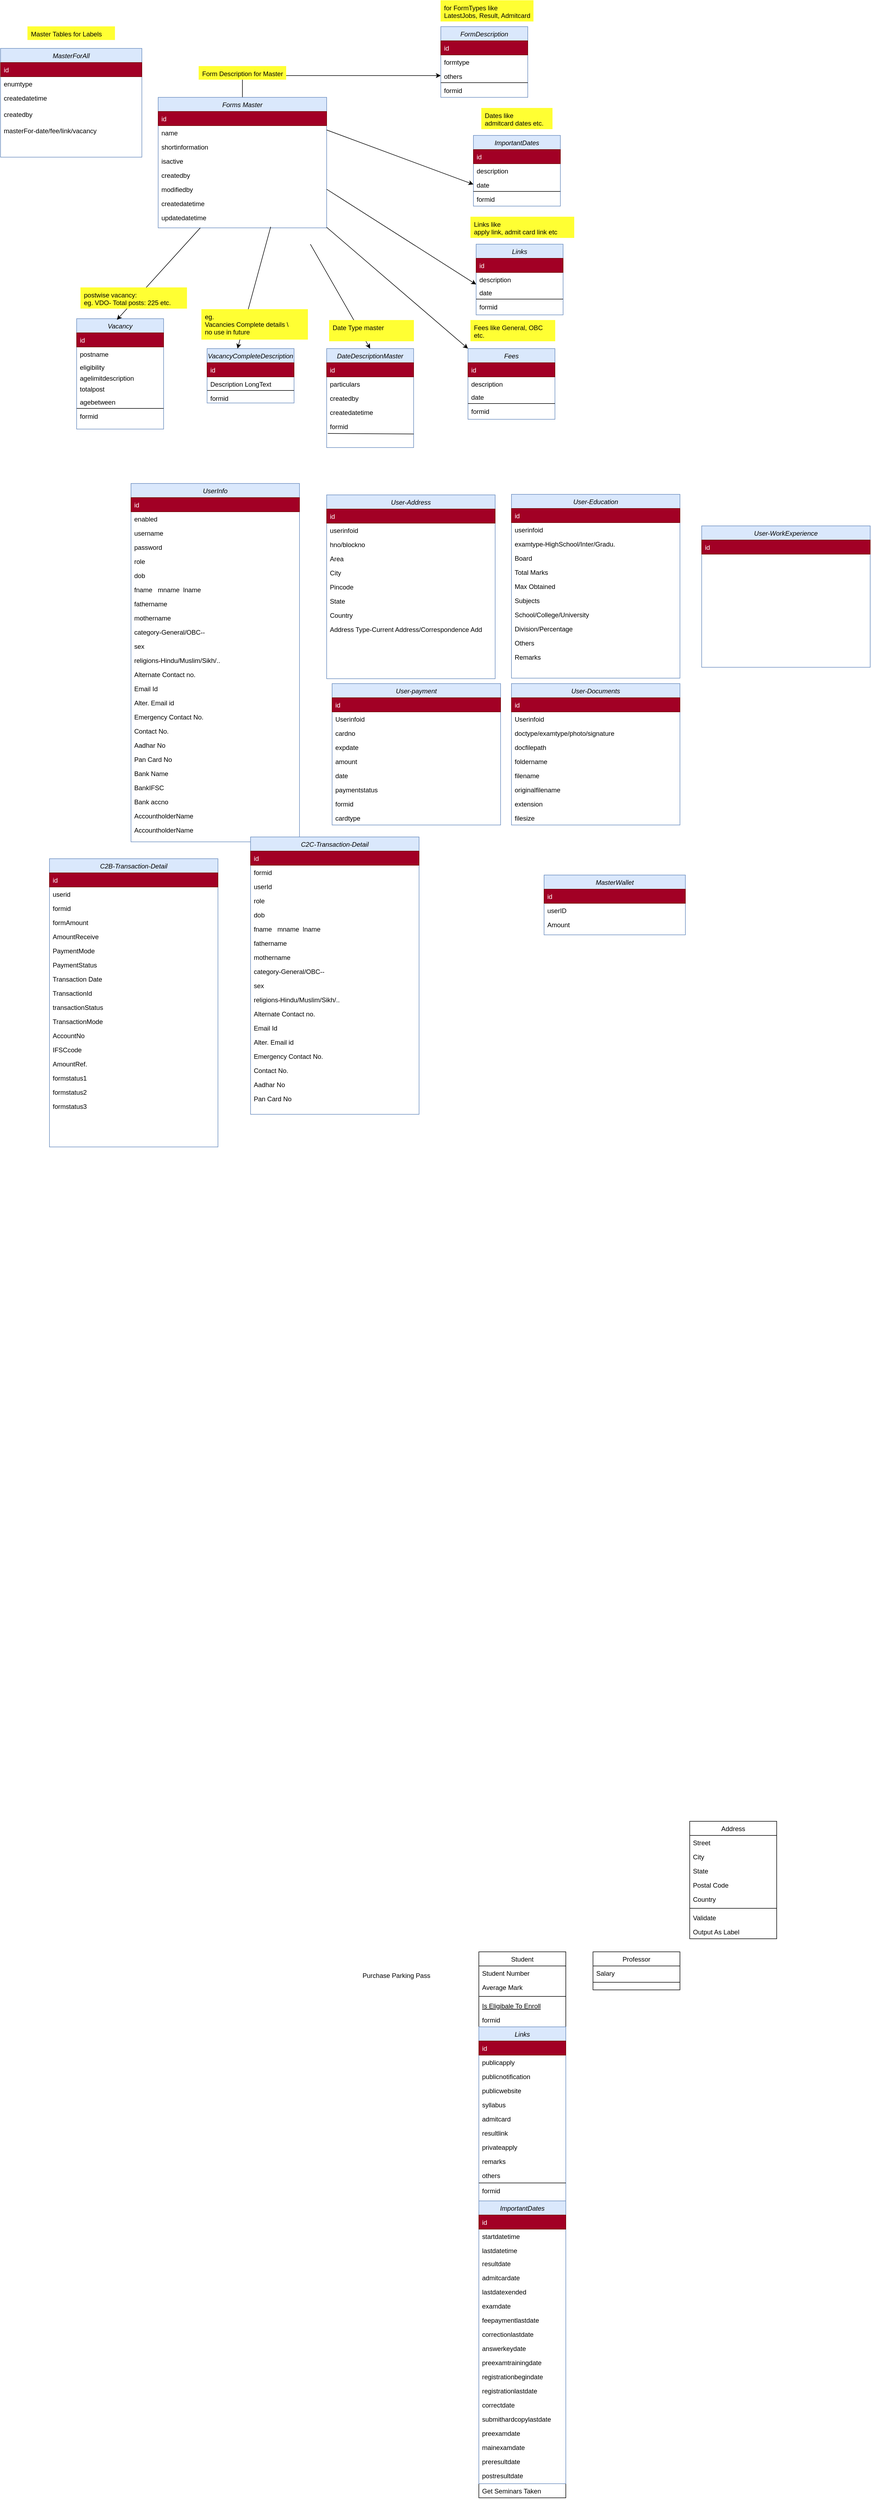 <mxfile version="13.6.3" type="github">
  <diagram id="C5RBs43oDa-KdzZeNtuy" name="Page-1">
    <mxGraphModel dx="2169" dy="2920" grid="1" gridSize="10" guides="1" tooltips="1" connect="1" arrows="1" fold="1" page="1" pageScale="1" pageWidth="827" pageHeight="1169" math="0" shadow="0">
      <root>
        <mxCell id="WIyWlLk6GJQsqaUBKTNV-0" />
        <mxCell id="WIyWlLk6GJQsqaUBKTNV-1" parent="WIyWlLk6GJQsqaUBKTNV-0" />
        <mxCell id="qMdygX6Kvr41NNil2e_M-0" value="MasterForAll" style="swimlane;fontStyle=2;align=center;verticalAlign=top;childLayout=stackLayout;horizontal=1;startSize=26;horizontalStack=0;resizeParent=1;resizeLast=0;collapsible=1;marginBottom=0;rounded=0;shadow=0;strokeWidth=1;fillColor=#dae8fc;strokeColor=#6c8ebf;" parent="WIyWlLk6GJQsqaUBKTNV-1" vertex="1">
          <mxGeometry x="-800" y="-2250" width="260" height="200" as="geometry">
            <mxRectangle x="230" y="140" width="160" height="26" as="alternateBounds" />
          </mxGeometry>
        </mxCell>
        <mxCell id="qMdygX6Kvr41NNil2e_M-1" value="id" style="text;align=left;verticalAlign=top;spacingLeft=4;spacingRight=4;overflow=hidden;rotatable=0;points=[[0,0.5],[1,0.5]];portConstraint=eastwest;fillColor=#a20025;strokeColor=#6F0000;fontColor=#ffffff;" parent="qMdygX6Kvr41NNil2e_M-0" vertex="1">
          <mxGeometry y="26" width="260" height="26" as="geometry" />
        </mxCell>
        <mxCell id="qMdygX6Kvr41NNil2e_M-2" value="enumtype" style="text;align=left;verticalAlign=top;spacingLeft=4;spacingRight=4;overflow=hidden;rotatable=0;points=[[0,0.5],[1,0.5]];portConstraint=eastwest;rounded=0;shadow=0;html=0;" parent="qMdygX6Kvr41NNil2e_M-0" vertex="1">
          <mxGeometry y="52" width="260" height="26" as="geometry" />
        </mxCell>
        <mxCell id="qMdygX6Kvr41NNil2e_M-4" value="createdatetime" style="text;align=left;verticalAlign=top;spacingLeft=4;spacingRight=4;overflow=hidden;rotatable=0;points=[[0,0.5],[1,0.5]];portConstraint=eastwest;rounded=0;shadow=0;html=0;" parent="qMdygX6Kvr41NNil2e_M-0" vertex="1">
          <mxGeometry y="78" width="260" height="30" as="geometry" />
        </mxCell>
        <mxCell id="qMdygX6Kvr41NNil2e_M-5" value="createdby" style="text;align=left;verticalAlign=top;spacingLeft=4;spacingRight=4;overflow=hidden;rotatable=0;points=[[0,0.5],[1,0.5]];portConstraint=eastwest;rounded=0;shadow=0;html=0;" parent="qMdygX6Kvr41NNil2e_M-0" vertex="1">
          <mxGeometry y="108" width="260" height="30" as="geometry" />
        </mxCell>
        <mxCell id="qMdygX6Kvr41NNil2e_M-3" value="masterFor-date/fee/link/vacancy" style="text;align=left;verticalAlign=top;spacingLeft=4;spacingRight=4;overflow=hidden;rotatable=0;points=[[0,0.5],[1,0.5]];portConstraint=eastwest;rounded=0;shadow=0;html=0;" parent="qMdygX6Kvr41NNil2e_M-0" vertex="1">
          <mxGeometry y="138" width="260" height="22" as="geometry" />
        </mxCell>
        <mxCell id="qMdygX6Kvr41NNil2e_M-43" value="Vacancy" style="swimlane;fontStyle=2;align=center;verticalAlign=top;childLayout=stackLayout;horizontal=1;startSize=26;horizontalStack=0;resizeParent=1;resizeLast=0;collapsible=1;marginBottom=0;rounded=0;shadow=0;strokeWidth=1;fillColor=#dae8fc;strokeColor=#6c8ebf;" parent="WIyWlLk6GJQsqaUBKTNV-1" vertex="1">
          <mxGeometry x="-660" y="-1753" width="160" height="203" as="geometry">
            <mxRectangle x="230" y="140" width="160" height="26" as="alternateBounds" />
          </mxGeometry>
        </mxCell>
        <mxCell id="qMdygX6Kvr41NNil2e_M-44" value="id" style="text;align=left;verticalAlign=top;spacingLeft=4;spacingRight=4;overflow=hidden;rotatable=0;points=[[0,0.5],[1,0.5]];portConstraint=eastwest;fillColor=#a20025;strokeColor=#6F0000;fontColor=#ffffff;" parent="qMdygX6Kvr41NNil2e_M-43" vertex="1">
          <mxGeometry y="26" width="160" height="26" as="geometry" />
        </mxCell>
        <mxCell id="qMdygX6Kvr41NNil2e_M-45" value="postname" style="text;align=left;verticalAlign=top;spacingLeft=4;spacingRight=4;overflow=hidden;rotatable=0;points=[[0,0.5],[1,0.5]];portConstraint=eastwest;rounded=0;shadow=0;html=0;" parent="qMdygX6Kvr41NNil2e_M-43" vertex="1">
          <mxGeometry y="52" width="160" height="24" as="geometry" />
        </mxCell>
        <mxCell id="qMdygX6Kvr41NNil2e_M-47" value="eligibility" style="text;align=left;verticalAlign=top;spacingLeft=4;spacingRight=4;overflow=hidden;rotatable=0;points=[[0,0.5],[1,0.5]];portConstraint=eastwest;rounded=0;shadow=0;html=0;" parent="qMdygX6Kvr41NNil2e_M-43" vertex="1">
          <mxGeometry y="76" width="160" height="20" as="geometry" />
        </mxCell>
        <mxCell id="qMdygX6Kvr41NNil2e_M-49" value="agelimitdescription" style="text;align=left;verticalAlign=top;spacingLeft=4;spacingRight=4;overflow=hidden;rotatable=0;points=[[0,0.5],[1,0.5]];portConstraint=eastwest;rounded=0;shadow=0;html=0;" parent="qMdygX6Kvr41NNil2e_M-43" vertex="1">
          <mxGeometry y="96" width="160" height="20" as="geometry" />
        </mxCell>
        <mxCell id="qMdygX6Kvr41NNil2e_M-46" value="totalpost" style="text;align=left;verticalAlign=top;spacingLeft=4;spacingRight=4;overflow=hidden;rotatable=0;points=[[0,0.5],[1,0.5]];portConstraint=eastwest;rounded=0;shadow=0;html=0;" parent="qMdygX6Kvr41NNil2e_M-43" vertex="1">
          <mxGeometry y="116" width="160" height="24" as="geometry" />
        </mxCell>
        <mxCell id="qMdygX6Kvr41NNil2e_M-48" value="agebetween" style="text;align=left;verticalAlign=top;spacingLeft=4;spacingRight=4;overflow=hidden;rotatable=0;points=[[0,0.5],[1,0.5]];portConstraint=eastwest;rounded=0;shadow=0;html=0;" parent="qMdygX6Kvr41NNil2e_M-43" vertex="1">
          <mxGeometry y="140" width="160" height="24" as="geometry" />
        </mxCell>
        <mxCell id="qMdygX6Kvr41NNil2e_M-50" value="" style="line;html=1;strokeWidth=1;align=left;verticalAlign=middle;spacingTop=-1;spacingLeft=3;spacingRight=3;rotatable=0;labelPosition=right;points=[];portConstraint=eastwest;" parent="qMdygX6Kvr41NNil2e_M-43" vertex="1">
          <mxGeometry y="164" width="160" height="2" as="geometry" />
        </mxCell>
        <mxCell id="qMdygX6Kvr41NNil2e_M-51" value="formid" style="text;align=left;verticalAlign=top;spacingLeft=4;spacingRight=4;overflow=hidden;rotatable=0;points=[[0,0.5],[1,0.5]];portConstraint=eastwest;rounded=0;shadow=0;html=0;" parent="qMdygX6Kvr41NNil2e_M-43" vertex="1">
          <mxGeometry y="166" width="160" height="20" as="geometry" />
        </mxCell>
        <mxCell id="YswpL-d21z54mPB43pQE-2" style="edgeStyle=orthogonalEdgeStyle;rounded=0;orthogonalLoop=1;jettySize=auto;html=1;" edge="1" parent="WIyWlLk6GJQsqaUBKTNV-1" source="zkfFHV4jXpPFQw0GAbJ--0" target="chGbgtjgUC1NM79O-ZqB-155">
          <mxGeometry relative="1" as="geometry" />
        </mxCell>
        <mxCell id="zkfFHV4jXpPFQw0GAbJ--0" value="Forms Master" style="swimlane;fontStyle=2;align=center;verticalAlign=top;childLayout=stackLayout;horizontal=1;startSize=26;horizontalStack=0;resizeParent=1;resizeLast=0;collapsible=1;marginBottom=0;rounded=0;shadow=0;strokeWidth=1;fillColor=#dae8fc;strokeColor=#6c8ebf;" parent="WIyWlLk6GJQsqaUBKTNV-1" vertex="1">
          <mxGeometry x="-510" y="-2160" width="310" height="240" as="geometry">
            <mxRectangle x="230" y="140" width="160" height="26" as="alternateBounds" />
          </mxGeometry>
        </mxCell>
        <mxCell id="zkfFHV4jXpPFQw0GAbJ--1" value="id" style="text;align=left;verticalAlign=top;spacingLeft=4;spacingRight=4;overflow=hidden;rotatable=0;points=[[0,0.5],[1,0.5]];portConstraint=eastwest;fillColor=#a20025;strokeColor=#6F0000;fontColor=#ffffff;" parent="zkfFHV4jXpPFQw0GAbJ--0" vertex="1">
          <mxGeometry y="26" width="310" height="26" as="geometry" />
        </mxCell>
        <mxCell id="zkfFHV4jXpPFQw0GAbJ--2" value="name" style="text;align=left;verticalAlign=top;spacingLeft=4;spacingRight=4;overflow=hidden;rotatable=0;points=[[0,0.5],[1,0.5]];portConstraint=eastwest;rounded=0;shadow=0;html=0;" parent="zkfFHV4jXpPFQw0GAbJ--0" vertex="1">
          <mxGeometry y="52" width="310" height="26" as="geometry" />
        </mxCell>
        <mxCell id="OjlPHn1tS5voRiDz_Ek7-2" value="shortinformation" style="text;align=left;verticalAlign=top;spacingLeft=4;spacingRight=4;overflow=hidden;rotatable=0;points=[[0,0.5],[1,0.5]];portConstraint=eastwest;rounded=0;shadow=0;html=0;" parent="zkfFHV4jXpPFQw0GAbJ--0" vertex="1">
          <mxGeometry y="78" width="310" height="26" as="geometry" />
        </mxCell>
        <mxCell id="OjlPHn1tS5voRiDz_Ek7-4" value="isactive" style="text;align=left;verticalAlign=top;spacingLeft=4;spacingRight=4;overflow=hidden;rotatable=0;points=[[0,0.5],[1,0.5]];portConstraint=eastwest;rounded=0;shadow=0;html=0;" parent="zkfFHV4jXpPFQw0GAbJ--0" vertex="1">
          <mxGeometry y="104" width="310" height="26" as="geometry" />
        </mxCell>
        <mxCell id="OjlPHn1tS5voRiDz_Ek7-5" value="createdby" style="text;align=left;verticalAlign=top;spacingLeft=4;spacingRight=4;overflow=hidden;rotatable=0;points=[[0,0.5],[1,0.5]];portConstraint=eastwest;rounded=0;shadow=0;html=0;" parent="zkfFHV4jXpPFQw0GAbJ--0" vertex="1">
          <mxGeometry y="130" width="310" height="26" as="geometry" />
        </mxCell>
        <mxCell id="OjlPHn1tS5voRiDz_Ek7-6" value="modifiedby" style="text;align=left;verticalAlign=top;spacingLeft=4;spacingRight=4;overflow=hidden;rotatable=0;points=[[0,0.5],[1,0.5]];portConstraint=eastwest;rounded=0;shadow=0;html=0;" parent="zkfFHV4jXpPFQw0GAbJ--0" vertex="1">
          <mxGeometry y="156" width="310" height="26" as="geometry" />
        </mxCell>
        <mxCell id="OjlPHn1tS5voRiDz_Ek7-7" value="createdatetime" style="text;align=left;verticalAlign=top;spacingLeft=4;spacingRight=4;overflow=hidden;rotatable=0;points=[[0,0.5],[1,0.5]];portConstraint=eastwest;rounded=0;shadow=0;html=0;" parent="zkfFHV4jXpPFQw0GAbJ--0" vertex="1">
          <mxGeometry y="182" width="310" height="26" as="geometry" />
        </mxCell>
        <mxCell id="OjlPHn1tS5voRiDz_Ek7-8" value="updatedatetime" style="text;align=left;verticalAlign=top;spacingLeft=4;spacingRight=4;overflow=hidden;rotatable=0;points=[[0,0.5],[1,0.5]];portConstraint=eastwest;rounded=0;shadow=0;html=0;" parent="zkfFHV4jXpPFQw0GAbJ--0" vertex="1">
          <mxGeometry y="208" width="310" height="26" as="geometry" />
        </mxCell>
        <mxCell id="chGbgtjgUC1NM79O-ZqB-152" value="FormDescription" style="swimlane;fontStyle=2;align=center;verticalAlign=top;childLayout=stackLayout;horizontal=1;startSize=26;horizontalStack=0;resizeParent=1;resizeLast=0;collapsible=1;marginBottom=0;rounded=0;shadow=0;strokeWidth=1;fillColor=#dae8fc;strokeColor=#6c8ebf;" parent="WIyWlLk6GJQsqaUBKTNV-1" vertex="1">
          <mxGeometry x="10" y="-2290" width="160" height="130" as="geometry">
            <mxRectangle x="230" y="140" width="160" height="26" as="alternateBounds" />
          </mxGeometry>
        </mxCell>
        <mxCell id="chGbgtjgUC1NM79O-ZqB-153" value="id" style="text;align=left;verticalAlign=top;spacingLeft=4;spacingRight=4;overflow=hidden;rotatable=0;points=[[0,0.5],[1,0.5]];portConstraint=eastwest;fillColor=#a20025;strokeColor=#6F0000;fontColor=#ffffff;" parent="chGbgtjgUC1NM79O-ZqB-152" vertex="1">
          <mxGeometry y="26" width="160" height="26" as="geometry" />
        </mxCell>
        <mxCell id="chGbgtjgUC1NM79O-ZqB-154" value="formtype" style="text;align=left;verticalAlign=top;spacingLeft=4;spacingRight=4;overflow=hidden;rotatable=0;points=[[0,0.5],[1,0.5]];portConstraint=eastwest;rounded=0;shadow=0;html=0;" parent="chGbgtjgUC1NM79O-ZqB-152" vertex="1">
          <mxGeometry y="52" width="160" height="26" as="geometry" />
        </mxCell>
        <mxCell id="chGbgtjgUC1NM79O-ZqB-155" value="others" style="text;align=left;verticalAlign=top;spacingLeft=4;spacingRight=4;overflow=hidden;rotatable=0;points=[[0,0.5],[1,0.5]];portConstraint=eastwest;rounded=0;shadow=0;html=0;" parent="chGbgtjgUC1NM79O-ZqB-152" vertex="1">
          <mxGeometry y="78" width="160" height="24" as="geometry" />
        </mxCell>
        <mxCell id="chGbgtjgUC1NM79O-ZqB-156" value="" style="line;html=1;strokeWidth=1;align=left;verticalAlign=middle;spacingTop=-1;spacingLeft=3;spacingRight=3;rotatable=0;labelPosition=right;points=[];portConstraint=eastwest;" parent="chGbgtjgUC1NM79O-ZqB-152" vertex="1">
          <mxGeometry y="102" width="160" height="2" as="geometry" />
        </mxCell>
        <mxCell id="chGbgtjgUC1NM79O-ZqB-157" value="formid" style="text;align=left;verticalAlign=top;spacingLeft=4;spacingRight=4;overflow=hidden;rotatable=0;points=[[0,0.5],[1,0.5]];portConstraint=eastwest;rounded=0;shadow=0;html=0;" parent="chGbgtjgUC1NM79O-ZqB-152" vertex="1">
          <mxGeometry y="104" width="160" height="24" as="geometry" />
        </mxCell>
        <mxCell id="qMdygX6Kvr41NNil2e_M-13" value="Fees" style="swimlane;fontStyle=2;align=center;verticalAlign=top;childLayout=stackLayout;horizontal=1;startSize=26;horizontalStack=0;resizeParent=1;resizeLast=0;collapsible=1;marginBottom=0;rounded=0;shadow=0;strokeWidth=1;fillColor=#dae8fc;strokeColor=#6c8ebf;" parent="WIyWlLk6GJQsqaUBKTNV-1" vertex="1">
          <mxGeometry x="60" y="-1698" width="160" height="130" as="geometry">
            <mxRectangle x="230" y="140" width="160" height="26" as="alternateBounds" />
          </mxGeometry>
        </mxCell>
        <mxCell id="qMdygX6Kvr41NNil2e_M-14" value="id" style="text;align=left;verticalAlign=top;spacingLeft=4;spacingRight=4;overflow=hidden;rotatable=0;points=[[0,0.5],[1,0.5]];portConstraint=eastwest;fillColor=#a20025;strokeColor=#6F0000;fontColor=#ffffff;" parent="qMdygX6Kvr41NNil2e_M-13" vertex="1">
          <mxGeometry y="26" width="160" height="26" as="geometry" />
        </mxCell>
        <mxCell id="qMdygX6Kvr41NNil2e_M-15" value="description" style="text;align=left;verticalAlign=top;spacingLeft=4;spacingRight=4;overflow=hidden;rotatable=0;points=[[0,0.5],[1,0.5]];portConstraint=eastwest;rounded=0;shadow=0;html=0;" parent="qMdygX6Kvr41NNil2e_M-13" vertex="1">
          <mxGeometry y="52" width="160" height="24" as="geometry" />
        </mxCell>
        <mxCell id="qMdygX6Kvr41NNil2e_M-16" value="date" style="text;align=left;verticalAlign=top;spacingLeft=4;spacingRight=4;overflow=hidden;rotatable=0;points=[[0,0.5],[1,0.5]];portConstraint=eastwest;rounded=0;shadow=0;html=0;" parent="qMdygX6Kvr41NNil2e_M-13" vertex="1">
          <mxGeometry y="76" width="160" height="24" as="geometry" />
        </mxCell>
        <mxCell id="qMdygX6Kvr41NNil2e_M-17" value="" style="line;html=1;strokeWidth=1;align=left;verticalAlign=middle;spacingTop=-1;spacingLeft=3;spacingRight=3;rotatable=0;labelPosition=right;points=[];portConstraint=eastwest;" parent="qMdygX6Kvr41NNil2e_M-13" vertex="1">
          <mxGeometry y="100" width="160" height="2" as="geometry" />
        </mxCell>
        <mxCell id="qMdygX6Kvr41NNil2e_M-18" value="formid" style="text;align=left;verticalAlign=top;spacingLeft=4;spacingRight=4;overflow=hidden;rotatable=0;points=[[0,0.5],[1,0.5]];portConstraint=eastwest;rounded=0;shadow=0;html=0;" parent="qMdygX6Kvr41NNil2e_M-13" vertex="1">
          <mxGeometry y="102" width="160" height="26" as="geometry" />
        </mxCell>
        <mxCell id="qMdygX6Kvr41NNil2e_M-6" value="ImportantDates" style="swimlane;fontStyle=2;align=center;verticalAlign=top;childLayout=stackLayout;horizontal=1;startSize=26;horizontalStack=0;resizeParent=1;resizeLast=0;collapsible=1;marginBottom=0;rounded=0;shadow=0;strokeWidth=1;fillColor=#dae8fc;strokeColor=#6c8ebf;" parent="WIyWlLk6GJQsqaUBKTNV-1" vertex="1">
          <mxGeometry x="70" y="-2090" width="160" height="130" as="geometry">
            <mxRectangle x="230" y="140" width="160" height="26" as="alternateBounds" />
          </mxGeometry>
        </mxCell>
        <mxCell id="qMdygX6Kvr41NNil2e_M-7" value="id" style="text;align=left;verticalAlign=top;spacingLeft=4;spacingRight=4;overflow=hidden;rotatable=0;points=[[0,0.5],[1,0.5]];portConstraint=eastwest;fillColor=#a20025;strokeColor=#6F0000;fontColor=#ffffff;" parent="qMdygX6Kvr41NNil2e_M-6" vertex="1">
          <mxGeometry y="26" width="160" height="26" as="geometry" />
        </mxCell>
        <mxCell id="qMdygX6Kvr41NNil2e_M-8" value="description" style="text;align=left;verticalAlign=top;spacingLeft=4;spacingRight=4;overflow=hidden;rotatable=0;points=[[0,0.5],[1,0.5]];portConstraint=eastwest;rounded=0;shadow=0;html=0;" parent="qMdygX6Kvr41NNil2e_M-6" vertex="1">
          <mxGeometry y="52" width="160" height="26" as="geometry" />
        </mxCell>
        <mxCell id="qMdygX6Kvr41NNil2e_M-10" value="date" style="text;align=left;verticalAlign=top;spacingLeft=4;spacingRight=4;overflow=hidden;rotatable=0;points=[[0,0.5],[1,0.5]];portConstraint=eastwest;rounded=0;shadow=0;html=0;" parent="qMdygX6Kvr41NNil2e_M-6" vertex="1">
          <mxGeometry y="78" width="160" height="24" as="geometry" />
        </mxCell>
        <mxCell id="qMdygX6Kvr41NNil2e_M-11" value="" style="line;html=1;strokeWidth=1;align=left;verticalAlign=middle;spacingTop=-1;spacingLeft=3;spacingRight=3;rotatable=0;labelPosition=right;points=[];portConstraint=eastwest;" parent="qMdygX6Kvr41NNil2e_M-6" vertex="1">
          <mxGeometry y="102" width="160" height="2" as="geometry" />
        </mxCell>
        <mxCell id="qMdygX6Kvr41NNil2e_M-12" value="formid" style="text;align=left;verticalAlign=top;spacingLeft=4;spacingRight=4;overflow=hidden;rotatable=0;points=[[0,0.5],[1,0.5]];portConstraint=eastwest;rounded=0;shadow=0;html=0;" parent="qMdygX6Kvr41NNil2e_M-6" vertex="1">
          <mxGeometry y="104" width="160" height="24" as="geometry" />
        </mxCell>
        <mxCell id="OjlPHn1tS5voRiDz_Ek7-54" value="Links" style="swimlane;fontStyle=2;align=center;verticalAlign=top;childLayout=stackLayout;horizontal=1;startSize=26;horizontalStack=0;resizeParent=1;resizeLast=0;collapsible=1;marginBottom=0;rounded=0;shadow=0;strokeWidth=1;fillColor=#dae8fc;strokeColor=#6c8ebf;" parent="WIyWlLk6GJQsqaUBKTNV-1" vertex="1">
          <mxGeometry x="75" y="-1890" width="160" height="130" as="geometry">
            <mxRectangle x="230" y="140" width="160" height="26" as="alternateBounds" />
          </mxGeometry>
        </mxCell>
        <mxCell id="OjlPHn1tS5voRiDz_Ek7-55" value="id" style="text;align=left;verticalAlign=top;spacingLeft=4;spacingRight=4;overflow=hidden;rotatable=0;points=[[0,0.5],[1,0.5]];portConstraint=eastwest;fillColor=#a20025;strokeColor=#6F0000;fontColor=#ffffff;" parent="OjlPHn1tS5voRiDz_Ek7-54" vertex="1">
          <mxGeometry y="26" width="160" height="26" as="geometry" />
        </mxCell>
        <mxCell id="OjlPHn1tS5voRiDz_Ek7-57" value="description" style="text;align=left;verticalAlign=top;spacingLeft=4;spacingRight=4;overflow=hidden;rotatable=0;points=[[0,0.5],[1,0.5]];portConstraint=eastwest;rounded=0;shadow=0;html=0;" parent="OjlPHn1tS5voRiDz_Ek7-54" vertex="1">
          <mxGeometry y="52" width="160" height="24" as="geometry" />
        </mxCell>
        <mxCell id="OjlPHn1tS5voRiDz_Ek7-74" value="date" style="text;align=left;verticalAlign=top;spacingLeft=4;spacingRight=4;overflow=hidden;rotatable=0;points=[[0,0.5],[1,0.5]];portConstraint=eastwest;rounded=0;shadow=0;html=0;" parent="OjlPHn1tS5voRiDz_Ek7-54" vertex="1">
          <mxGeometry y="76" width="160" height="24" as="geometry" />
        </mxCell>
        <mxCell id="OjlPHn1tS5voRiDz_Ek7-40" value="" style="line;html=1;strokeWidth=1;align=left;verticalAlign=middle;spacingTop=-1;spacingLeft=3;spacingRight=3;rotatable=0;labelPosition=right;points=[];portConstraint=eastwest;" parent="OjlPHn1tS5voRiDz_Ek7-54" vertex="1">
          <mxGeometry y="100" width="160" height="2" as="geometry" />
        </mxCell>
        <mxCell id="OjlPHn1tS5voRiDz_Ek7-76" value="formid" style="text;align=left;verticalAlign=top;spacingLeft=4;spacingRight=4;overflow=hidden;rotatable=0;points=[[0,0.5],[1,0.5]];portConstraint=eastwest;rounded=0;shadow=0;html=0;" parent="OjlPHn1tS5voRiDz_Ek7-54" vertex="1">
          <mxGeometry y="102" width="160" height="26" as="geometry" />
        </mxCell>
        <mxCell id="OjlPHn1tS5voRiDz_Ek7-77" value="DateDescriptionMaster" style="swimlane;fontStyle=2;align=center;verticalAlign=top;childLayout=stackLayout;horizontal=1;startSize=26;horizontalStack=0;resizeParent=1;resizeLast=0;collapsible=1;marginBottom=0;rounded=0;shadow=0;strokeWidth=1;fillColor=#dae8fc;strokeColor=#6c8ebf;" parent="WIyWlLk6GJQsqaUBKTNV-1" vertex="1">
          <mxGeometry x="-200" y="-1698" width="160" height="182" as="geometry">
            <mxRectangle x="230" y="140" width="160" height="26" as="alternateBounds" />
          </mxGeometry>
        </mxCell>
        <mxCell id="OjlPHn1tS5voRiDz_Ek7-78" value="id" style="text;align=left;verticalAlign=top;spacingLeft=4;spacingRight=4;overflow=hidden;rotatable=0;points=[[0,0.5],[1,0.5]];portConstraint=eastwest;fillColor=#a20025;strokeColor=#6F0000;fontColor=#ffffff;" parent="OjlPHn1tS5voRiDz_Ek7-77" vertex="1">
          <mxGeometry y="26" width="160" height="26" as="geometry" />
        </mxCell>
        <mxCell id="OjlPHn1tS5voRiDz_Ek7-79" value="particulars" style="text;align=left;verticalAlign=top;spacingLeft=4;spacingRight=4;overflow=hidden;rotatable=0;points=[[0,0.5],[1,0.5]];portConstraint=eastwest;rounded=0;shadow=0;html=0;" parent="OjlPHn1tS5voRiDz_Ek7-77" vertex="1">
          <mxGeometry y="52" width="160" height="26" as="geometry" />
        </mxCell>
        <mxCell id="OjlPHn1tS5voRiDz_Ek7-84" value="createdby" style="text;align=left;verticalAlign=top;spacingLeft=4;spacingRight=4;overflow=hidden;rotatable=0;points=[[0,0.5],[1,0.5]];portConstraint=eastwest;rounded=0;shadow=0;html=0;" parent="OjlPHn1tS5voRiDz_Ek7-77" vertex="1">
          <mxGeometry y="78" width="160" height="26" as="geometry" />
        </mxCell>
        <mxCell id="chGbgtjgUC1NM79O-ZqB-6" value="createdatetime" style="text;align=left;verticalAlign=top;spacingLeft=4;spacingRight=4;overflow=hidden;rotatable=0;points=[[0,0.5],[1,0.5]];portConstraint=eastwest;rounded=0;shadow=0;html=0;" parent="OjlPHn1tS5voRiDz_Ek7-77" vertex="1">
          <mxGeometry y="104" width="160" height="26" as="geometry" />
        </mxCell>
        <mxCell id="YswpL-d21z54mPB43pQE-10" value="" style="endArrow=none;html=1;entryX=1;entryY=1.038;entryDx=0;entryDy=0;entryPerimeter=0;exitX=0.013;exitY=1;exitDx=0;exitDy=0;exitPerimeter=0;" edge="1" parent="OjlPHn1tS5voRiDz_Ek7-77">
          <mxGeometry width="50" height="50" relative="1" as="geometry">
            <mxPoint x="2.08" y="156" as="sourcePoint" />
            <mxPoint x="160" y="156.988" as="targetPoint" />
            <Array as="points" />
          </mxGeometry>
        </mxCell>
        <mxCell id="chGbgtjgUC1NM79O-ZqB-7" value="formid" style="text;align=left;verticalAlign=top;spacingLeft=4;spacingRight=4;overflow=hidden;rotatable=0;points=[[0,0.5],[1,0.5]];portConstraint=eastwest;rounded=0;shadow=0;html=0;" parent="OjlPHn1tS5voRiDz_Ek7-77" vertex="1">
          <mxGeometry y="130" width="160" height="26" as="geometry" />
        </mxCell>
        <mxCell id="qMdygX6Kvr41NNil2e_M-31" value="VacancyCompleteDescription" style="swimlane;fontStyle=2;align=center;verticalAlign=top;childLayout=stackLayout;horizontal=1;startSize=26;horizontalStack=0;resizeParent=1;resizeLast=0;collapsible=1;marginBottom=0;rounded=0;shadow=0;strokeWidth=1;fillColor=#dae8fc;strokeColor=#6c8ebf;" parent="WIyWlLk6GJQsqaUBKTNV-1" vertex="1">
          <mxGeometry x="-420" y="-1698" width="160" height="100" as="geometry">
            <mxRectangle x="230" y="140" width="160" height="26" as="alternateBounds" />
          </mxGeometry>
        </mxCell>
        <mxCell id="qMdygX6Kvr41NNil2e_M-32" value="id" style="text;align=left;verticalAlign=top;spacingLeft=4;spacingRight=4;overflow=hidden;rotatable=0;points=[[0,0.5],[1,0.5]];portConstraint=eastwest;fillColor=#a20025;strokeColor=#6F0000;fontColor=#ffffff;" parent="qMdygX6Kvr41NNil2e_M-31" vertex="1">
          <mxGeometry y="26" width="160" height="26" as="geometry" />
        </mxCell>
        <mxCell id="qMdygX6Kvr41NNil2e_M-33" value="Description LongText" style="text;align=left;verticalAlign=top;spacingLeft=4;spacingRight=4;overflow=hidden;rotatable=0;points=[[0,0.5],[1,0.5]];portConstraint=eastwest;rounded=0;shadow=0;html=0;" parent="qMdygX6Kvr41NNil2e_M-31" vertex="1">
          <mxGeometry y="52" width="160" height="24" as="geometry" />
        </mxCell>
        <mxCell id="qMdygX6Kvr41NNil2e_M-37" value="" style="line;html=1;strokeWidth=1;align=left;verticalAlign=middle;spacingTop=-1;spacingLeft=3;spacingRight=3;rotatable=0;labelPosition=right;points=[];portConstraint=eastwest;" parent="qMdygX6Kvr41NNil2e_M-31" vertex="1">
          <mxGeometry y="76" width="160" height="2" as="geometry" />
        </mxCell>
        <mxCell id="qMdygX6Kvr41NNil2e_M-38" value="formid" style="text;align=left;verticalAlign=top;spacingLeft=4;spacingRight=4;overflow=hidden;rotatable=0;points=[[0,0.5],[1,0.5]];portConstraint=eastwest;rounded=0;shadow=0;html=0;" parent="qMdygX6Kvr41NNil2e_M-31" vertex="1">
          <mxGeometry y="78" width="160" height="22" as="geometry" />
        </mxCell>
        <mxCell id="zkfFHV4jXpPFQw0GAbJ--5" value="Purchase Parking Pass" style="text;align=left;verticalAlign=top;spacingLeft=4;spacingRight=4;overflow=hidden;rotatable=0;points=[[0,0.5],[1,0.5]];portConstraint=eastwest;" parent="WIyWlLk6GJQsqaUBKTNV-1" vertex="1">
          <mxGeometry x="-140" y="1280" width="160" height="32" as="geometry" />
        </mxCell>
        <mxCell id="chGbgtjgUC1NM79O-ZqB-9" value="UserInfo" style="swimlane;fontStyle=2;align=center;verticalAlign=top;childLayout=stackLayout;horizontal=1;startSize=26;horizontalStack=0;resizeParent=1;resizeLast=0;collapsible=1;marginBottom=0;rounded=0;shadow=0;strokeWidth=1;fillColor=#dae8fc;strokeColor=#6c8ebf;" parent="WIyWlLk6GJQsqaUBKTNV-1" vertex="1">
          <mxGeometry x="-560" y="-1450" width="310" height="659" as="geometry">
            <mxRectangle x="230" y="140" width="160" height="26" as="alternateBounds" />
          </mxGeometry>
        </mxCell>
        <mxCell id="chGbgtjgUC1NM79O-ZqB-10" value="id" style="text;align=left;verticalAlign=top;spacingLeft=4;spacingRight=4;overflow=hidden;rotatable=0;points=[[0,0.5],[1,0.5]];portConstraint=eastwest;fillColor=#a20025;strokeColor=#6F0000;fontColor=#ffffff;" parent="chGbgtjgUC1NM79O-ZqB-9" vertex="1">
          <mxGeometry y="26" width="310" height="26" as="geometry" />
        </mxCell>
        <mxCell id="chGbgtjgUC1NM79O-ZqB-11" value="enabled" style="text;align=left;verticalAlign=top;spacingLeft=4;spacingRight=4;overflow=hidden;rotatable=0;points=[[0,0.5],[1,0.5]];portConstraint=eastwest;rounded=0;shadow=0;html=0;" parent="chGbgtjgUC1NM79O-ZqB-9" vertex="1">
          <mxGeometry y="52" width="310" height="26" as="geometry" />
        </mxCell>
        <mxCell id="chGbgtjgUC1NM79O-ZqB-12" value="username" style="text;align=left;verticalAlign=top;spacingLeft=4;spacingRight=4;overflow=hidden;rotatable=0;points=[[0,0.5],[1,0.5]];portConstraint=eastwest;rounded=0;shadow=0;html=0;" parent="chGbgtjgUC1NM79O-ZqB-9" vertex="1">
          <mxGeometry y="78" width="310" height="26" as="geometry" />
        </mxCell>
        <mxCell id="chGbgtjgUC1NM79O-ZqB-13" value="password" style="text;align=left;verticalAlign=top;spacingLeft=4;spacingRight=4;overflow=hidden;rotatable=0;points=[[0,0.5],[1,0.5]];portConstraint=eastwest;rounded=0;shadow=0;html=0;" parent="chGbgtjgUC1NM79O-ZqB-9" vertex="1">
          <mxGeometry y="104" width="310" height="26" as="geometry" />
        </mxCell>
        <mxCell id="chGbgtjgUC1NM79O-ZqB-14" value="role" style="text;align=left;verticalAlign=top;spacingLeft=4;spacingRight=4;overflow=hidden;rotatable=0;points=[[0,0.5],[1,0.5]];portConstraint=eastwest;rounded=0;shadow=0;html=0;" parent="chGbgtjgUC1NM79O-ZqB-9" vertex="1">
          <mxGeometry y="130" width="310" height="26" as="geometry" />
        </mxCell>
        <mxCell id="chGbgtjgUC1NM79O-ZqB-15" value="dob" style="text;align=left;verticalAlign=top;spacingLeft=4;spacingRight=4;overflow=hidden;rotatable=0;points=[[0,0.5],[1,0.5]];portConstraint=eastwest;rounded=0;shadow=0;html=0;" parent="chGbgtjgUC1NM79O-ZqB-9" vertex="1">
          <mxGeometry y="156" width="310" height="26" as="geometry" />
        </mxCell>
        <mxCell id="chGbgtjgUC1NM79O-ZqB-16" value="fname   mname  lname" style="text;align=left;verticalAlign=top;spacingLeft=4;spacingRight=4;overflow=hidden;rotatable=0;points=[[0,0.5],[1,0.5]];portConstraint=eastwest;rounded=0;shadow=0;html=0;" parent="chGbgtjgUC1NM79O-ZqB-9" vertex="1">
          <mxGeometry y="182" width="310" height="26" as="geometry" />
        </mxCell>
        <mxCell id="chGbgtjgUC1NM79O-ZqB-17" value="fathername" style="text;align=left;verticalAlign=top;spacingLeft=4;spacingRight=4;overflow=hidden;rotatable=0;points=[[0,0.5],[1,0.5]];portConstraint=eastwest;rounded=0;shadow=0;html=0;" parent="chGbgtjgUC1NM79O-ZqB-9" vertex="1">
          <mxGeometry y="208" width="310" height="26" as="geometry" />
        </mxCell>
        <mxCell id="chGbgtjgUC1NM79O-ZqB-18" value="mothername" style="text;align=left;verticalAlign=top;spacingLeft=4;spacingRight=4;overflow=hidden;rotatable=0;points=[[0,0.5],[1,0.5]];portConstraint=eastwest;rounded=0;shadow=0;html=0;" parent="chGbgtjgUC1NM79O-ZqB-9" vertex="1">
          <mxGeometry y="234" width="310" height="26" as="geometry" />
        </mxCell>
        <mxCell id="chGbgtjgUC1NM79O-ZqB-19" value="category-General/OBC--" style="text;align=left;verticalAlign=top;spacingLeft=4;spacingRight=4;overflow=hidden;rotatable=0;points=[[0,0.5],[1,0.5]];portConstraint=eastwest;rounded=0;shadow=0;html=0;" parent="chGbgtjgUC1NM79O-ZqB-9" vertex="1">
          <mxGeometry y="260" width="310" height="26" as="geometry" />
        </mxCell>
        <mxCell id="chGbgtjgUC1NM79O-ZqB-20" value="sex" style="text;align=left;verticalAlign=top;spacingLeft=4;spacingRight=4;overflow=hidden;rotatable=0;points=[[0,0.5],[1,0.5]];portConstraint=eastwest;rounded=0;shadow=0;html=0;" parent="chGbgtjgUC1NM79O-ZqB-9" vertex="1">
          <mxGeometry y="286" width="310" height="26" as="geometry" />
        </mxCell>
        <mxCell id="chGbgtjgUC1NM79O-ZqB-59" value="religions-Hindu/Muslim/Sikh/.." style="text;align=left;verticalAlign=top;spacingLeft=4;spacingRight=4;overflow=hidden;rotatable=0;points=[[0,0.5],[1,0.5]];portConstraint=eastwest;rounded=0;shadow=0;html=0;" parent="chGbgtjgUC1NM79O-ZqB-9" vertex="1">
          <mxGeometry y="312" width="310" height="26" as="geometry" />
        </mxCell>
        <mxCell id="chGbgtjgUC1NM79O-ZqB-74" value="Alternate Contact no." style="text;align=left;verticalAlign=top;spacingLeft=4;spacingRight=4;overflow=hidden;rotatable=0;points=[[0,0.5],[1,0.5]];portConstraint=eastwest;rounded=0;shadow=0;html=0;" parent="chGbgtjgUC1NM79O-ZqB-9" vertex="1">
          <mxGeometry y="338" width="310" height="26" as="geometry" />
        </mxCell>
        <mxCell id="chGbgtjgUC1NM79O-ZqB-75" value="Email Id" style="text;align=left;verticalAlign=top;spacingLeft=4;spacingRight=4;overflow=hidden;rotatable=0;points=[[0,0.5],[1,0.5]];portConstraint=eastwest;rounded=0;shadow=0;html=0;" parent="chGbgtjgUC1NM79O-ZqB-9" vertex="1">
          <mxGeometry y="364" width="310" height="26" as="geometry" />
        </mxCell>
        <mxCell id="chGbgtjgUC1NM79O-ZqB-76" value="Alter. Email id" style="text;align=left;verticalAlign=top;spacingLeft=4;spacingRight=4;overflow=hidden;rotatable=0;points=[[0,0.5],[1,0.5]];portConstraint=eastwest;rounded=0;shadow=0;html=0;" parent="chGbgtjgUC1NM79O-ZqB-9" vertex="1">
          <mxGeometry y="390" width="310" height="26" as="geometry" />
        </mxCell>
        <mxCell id="chGbgtjgUC1NM79O-ZqB-77" value="Emergency Contact No." style="text;align=left;verticalAlign=top;spacingLeft=4;spacingRight=4;overflow=hidden;rotatable=0;points=[[0,0.5],[1,0.5]];portConstraint=eastwest;rounded=0;shadow=0;html=0;" parent="chGbgtjgUC1NM79O-ZqB-9" vertex="1">
          <mxGeometry y="416" width="310" height="26" as="geometry" />
        </mxCell>
        <mxCell id="chGbgtjgUC1NM79O-ZqB-32" value="Contact No." style="text;align=left;verticalAlign=top;spacingLeft=4;spacingRight=4;overflow=hidden;rotatable=0;points=[[0,0.5],[1,0.5]];portConstraint=eastwest;rounded=0;shadow=0;html=0;" parent="chGbgtjgUC1NM79O-ZqB-9" vertex="1">
          <mxGeometry y="442" width="310" height="26" as="geometry" />
        </mxCell>
        <mxCell id="chGbgtjgUC1NM79O-ZqB-79" value="Aadhar No" style="text;align=left;verticalAlign=top;spacingLeft=4;spacingRight=4;overflow=hidden;rotatable=0;points=[[0,0.5],[1,0.5]];portConstraint=eastwest;rounded=0;shadow=0;html=0;" parent="chGbgtjgUC1NM79O-ZqB-9" vertex="1">
          <mxGeometry y="468" width="310" height="26" as="geometry" />
        </mxCell>
        <mxCell id="chGbgtjgUC1NM79O-ZqB-80" value="Pan Card No" style="text;align=left;verticalAlign=top;spacingLeft=4;spacingRight=4;overflow=hidden;rotatable=0;points=[[0,0.5],[1,0.5]];portConstraint=eastwest;rounded=0;shadow=0;html=0;" parent="chGbgtjgUC1NM79O-ZqB-9" vertex="1">
          <mxGeometry y="494" width="310" height="26" as="geometry" />
        </mxCell>
        <mxCell id="chGbgtjgUC1NM79O-ZqB-135" value="Bank Name" style="text;align=left;verticalAlign=top;spacingLeft=4;spacingRight=4;overflow=hidden;rotatable=0;points=[[0,0.5],[1,0.5]];portConstraint=eastwest;rounded=0;shadow=0;html=0;" parent="chGbgtjgUC1NM79O-ZqB-9" vertex="1">
          <mxGeometry y="520" width="310" height="26" as="geometry" />
        </mxCell>
        <mxCell id="chGbgtjgUC1NM79O-ZqB-136" value="BankIFSC" style="text;align=left;verticalAlign=top;spacingLeft=4;spacingRight=4;overflow=hidden;rotatable=0;points=[[0,0.5],[1,0.5]];portConstraint=eastwest;rounded=0;shadow=0;html=0;" parent="chGbgtjgUC1NM79O-ZqB-9" vertex="1">
          <mxGeometry y="546" width="310" height="26" as="geometry" />
        </mxCell>
        <mxCell id="chGbgtjgUC1NM79O-ZqB-137" value="Bank accno" style="text;align=left;verticalAlign=top;spacingLeft=4;spacingRight=4;overflow=hidden;rotatable=0;points=[[0,0.5],[1,0.5]];portConstraint=eastwest;rounded=0;shadow=0;html=0;" parent="chGbgtjgUC1NM79O-ZqB-9" vertex="1">
          <mxGeometry y="572" width="310" height="26" as="geometry" />
        </mxCell>
        <mxCell id="chGbgtjgUC1NM79O-ZqB-139" value="AccountholderName" style="text;align=left;verticalAlign=top;spacingLeft=4;spacingRight=4;overflow=hidden;rotatable=0;points=[[0,0.5],[1,0.5]];portConstraint=eastwest;rounded=0;shadow=0;html=0;" parent="chGbgtjgUC1NM79O-ZqB-9" vertex="1">
          <mxGeometry y="598" width="310" height="26" as="geometry" />
        </mxCell>
        <mxCell id="chGbgtjgUC1NM79O-ZqB-138" value="AccountholderName" style="text;align=left;verticalAlign=top;spacingLeft=4;spacingRight=4;overflow=hidden;rotatable=0;points=[[0,0.5],[1,0.5]];portConstraint=eastwest;rounded=0;shadow=0;html=0;" parent="chGbgtjgUC1NM79O-ZqB-9" vertex="1">
          <mxGeometry y="624" width="310" height="26" as="geometry" />
        </mxCell>
        <mxCell id="zkfFHV4jXpPFQw0GAbJ--6" value="Student" style="swimlane;fontStyle=0;align=center;verticalAlign=top;childLayout=stackLayout;horizontal=1;startSize=26;horizontalStack=0;resizeParent=1;resizeLast=0;collapsible=1;marginBottom=0;rounded=0;shadow=0;strokeWidth=1;" parent="WIyWlLk6GJQsqaUBKTNV-1" vertex="1">
          <mxGeometry x="80" y="1250" width="160" height="1004" as="geometry">
            <mxRectangle x="130" y="380" width="160" height="26" as="alternateBounds" />
          </mxGeometry>
        </mxCell>
        <mxCell id="zkfFHV4jXpPFQw0GAbJ--7" value="Student Number" style="text;align=left;verticalAlign=top;spacingLeft=4;spacingRight=4;overflow=hidden;rotatable=0;points=[[0,0.5],[1,0.5]];portConstraint=eastwest;" parent="zkfFHV4jXpPFQw0GAbJ--6" vertex="1">
          <mxGeometry y="26" width="160" height="26" as="geometry" />
        </mxCell>
        <mxCell id="zkfFHV4jXpPFQw0GAbJ--8" value="Average Mark" style="text;align=left;verticalAlign=top;spacingLeft=4;spacingRight=4;overflow=hidden;rotatable=0;points=[[0,0.5],[1,0.5]];portConstraint=eastwest;rounded=0;shadow=0;html=0;" parent="zkfFHV4jXpPFQw0GAbJ--6" vertex="1">
          <mxGeometry y="52" width="160" height="26" as="geometry" />
        </mxCell>
        <mxCell id="zkfFHV4jXpPFQw0GAbJ--9" value="" style="line;html=1;strokeWidth=1;align=left;verticalAlign=middle;spacingTop=-1;spacingLeft=3;spacingRight=3;rotatable=0;labelPosition=right;points=[];portConstraint=eastwest;" parent="zkfFHV4jXpPFQw0GAbJ--6" vertex="1">
          <mxGeometry y="78" width="160" height="8" as="geometry" />
        </mxCell>
        <mxCell id="zkfFHV4jXpPFQw0GAbJ--10" value="Is Eligibale To Enroll" style="text;align=left;verticalAlign=top;spacingLeft=4;spacingRight=4;overflow=hidden;rotatable=0;points=[[0,0.5],[1,0.5]];portConstraint=eastwest;fontStyle=4" parent="zkfFHV4jXpPFQw0GAbJ--6" vertex="1">
          <mxGeometry y="86" width="160" height="26" as="geometry" />
        </mxCell>
        <mxCell id="OjlPHn1tS5voRiDz_Ek7-41" value="formid" style="text;align=left;verticalAlign=top;spacingLeft=4;spacingRight=4;overflow=hidden;rotatable=0;points=[[0,0.5],[1,0.5]];portConstraint=eastwest;rounded=0;shadow=0;html=0;" parent="zkfFHV4jXpPFQw0GAbJ--6" vertex="1">
          <mxGeometry y="112" width="160" height="26" as="geometry" />
        </mxCell>
        <mxCell id="OjlPHn1tS5voRiDz_Ek7-11" value="Links" style="swimlane;fontStyle=2;align=center;verticalAlign=top;childLayout=stackLayout;horizontal=1;startSize=26;horizontalStack=0;resizeParent=1;resizeLast=0;collapsible=1;marginBottom=0;rounded=0;shadow=0;strokeWidth=1;fillColor=#dae8fc;strokeColor=#6c8ebf;" parent="zkfFHV4jXpPFQw0GAbJ--6" vertex="1">
          <mxGeometry y="138" width="160" height="320" as="geometry">
            <mxRectangle x="230" y="140" width="160" height="26" as="alternateBounds" />
          </mxGeometry>
        </mxCell>
        <mxCell id="OjlPHn1tS5voRiDz_Ek7-12" value="id" style="text;align=left;verticalAlign=top;spacingLeft=4;spacingRight=4;overflow=hidden;rotatable=0;points=[[0,0.5],[1,0.5]];portConstraint=eastwest;fillColor=#a20025;strokeColor=#6F0000;fontColor=#ffffff;" parent="OjlPHn1tS5voRiDz_Ek7-11" vertex="1">
          <mxGeometry y="26" width="160" height="26" as="geometry" />
        </mxCell>
        <mxCell id="OjlPHn1tS5voRiDz_Ek7-13" value="publicapply" style="text;align=left;verticalAlign=top;spacingLeft=4;spacingRight=4;overflow=hidden;rotatable=0;points=[[0,0.5],[1,0.5]];portConstraint=eastwest;rounded=0;shadow=0;html=0;" parent="OjlPHn1tS5voRiDz_Ek7-11" vertex="1">
          <mxGeometry y="52" width="160" height="26" as="geometry" />
        </mxCell>
        <mxCell id="OjlPHn1tS5voRiDz_Ek7-14" value="publicnotification" style="text;align=left;verticalAlign=top;spacingLeft=4;spacingRight=4;overflow=hidden;rotatable=0;points=[[0,0.5],[1,0.5]];portConstraint=eastwest;rounded=0;shadow=0;html=0;" parent="OjlPHn1tS5voRiDz_Ek7-11" vertex="1">
          <mxGeometry y="78" width="160" height="26" as="geometry" />
        </mxCell>
        <mxCell id="OjlPHn1tS5voRiDz_Ek7-16" value="publicwebsite" style="text;align=left;verticalAlign=top;spacingLeft=4;spacingRight=4;overflow=hidden;rotatable=0;points=[[0,0.5],[1,0.5]];portConstraint=eastwest;rounded=0;shadow=0;html=0;" parent="OjlPHn1tS5voRiDz_Ek7-11" vertex="1">
          <mxGeometry y="104" width="160" height="26" as="geometry" />
        </mxCell>
        <mxCell id="OjlPHn1tS5voRiDz_Ek7-17" value="syllabus" style="text;align=left;verticalAlign=top;spacingLeft=4;spacingRight=4;overflow=hidden;rotatable=0;points=[[0,0.5],[1,0.5]];portConstraint=eastwest;rounded=0;shadow=0;html=0;" parent="OjlPHn1tS5voRiDz_Ek7-11" vertex="1">
          <mxGeometry y="130" width="160" height="26" as="geometry" />
        </mxCell>
        <mxCell id="OjlPHn1tS5voRiDz_Ek7-18" value="admitcard" style="text;align=left;verticalAlign=top;spacingLeft=4;spacingRight=4;overflow=hidden;rotatable=0;points=[[0,0.5],[1,0.5]];portConstraint=eastwest;rounded=0;shadow=0;html=0;" parent="OjlPHn1tS5voRiDz_Ek7-11" vertex="1">
          <mxGeometry y="156" width="160" height="26" as="geometry" />
        </mxCell>
        <mxCell id="OjlPHn1tS5voRiDz_Ek7-19" value="resultlink" style="text;align=left;verticalAlign=top;spacingLeft=4;spacingRight=4;overflow=hidden;rotatable=0;points=[[0,0.5],[1,0.5]];portConstraint=eastwest;rounded=0;shadow=0;html=0;" parent="OjlPHn1tS5voRiDz_Ek7-11" vertex="1">
          <mxGeometry y="182" width="160" height="26" as="geometry" />
        </mxCell>
        <mxCell id="OjlPHn1tS5voRiDz_Ek7-24" value="privateapply" style="text;align=left;verticalAlign=top;spacingLeft=4;spacingRight=4;overflow=hidden;rotatable=0;points=[[0,0.5],[1,0.5]];portConstraint=eastwest;rounded=0;shadow=0;html=0;" parent="OjlPHn1tS5voRiDz_Ek7-11" vertex="1">
          <mxGeometry y="208" width="160" height="26" as="geometry" />
        </mxCell>
        <mxCell id="OjlPHn1tS5voRiDz_Ek7-25" value="remarks" style="text;align=left;verticalAlign=top;spacingLeft=4;spacingRight=4;overflow=hidden;rotatable=0;points=[[0,0.5],[1,0.5]];portConstraint=eastwest;rounded=0;shadow=0;html=0;" parent="OjlPHn1tS5voRiDz_Ek7-11" vertex="1">
          <mxGeometry y="234" width="160" height="26" as="geometry" />
        </mxCell>
        <mxCell id="OjlPHn1tS5voRiDz_Ek7-26" value="others" style="text;align=left;verticalAlign=top;spacingLeft=4;spacingRight=4;overflow=hidden;rotatable=0;points=[[0,0.5],[1,0.5]];portConstraint=eastwest;rounded=0;shadow=0;html=0;" parent="OjlPHn1tS5voRiDz_Ek7-11" vertex="1">
          <mxGeometry y="260" width="160" height="26" as="geometry" />
        </mxCell>
        <mxCell id="OjlPHn1tS5voRiDz_Ek7-28" value="" style="line;html=1;strokeWidth=1;align=left;verticalAlign=middle;spacingTop=-1;spacingLeft=3;spacingRight=3;rotatable=0;labelPosition=right;points=[];portConstraint=eastwest;" parent="OjlPHn1tS5voRiDz_Ek7-11" vertex="1">
          <mxGeometry y="286" width="160" height="2" as="geometry" />
        </mxCell>
        <mxCell id="OjlPHn1tS5voRiDz_Ek7-27" value="formid" style="text;align=left;verticalAlign=top;spacingLeft=4;spacingRight=4;overflow=hidden;rotatable=0;points=[[0,0.5],[1,0.5]];portConstraint=eastwest;rounded=0;shadow=0;html=0;" parent="OjlPHn1tS5voRiDz_Ek7-11" vertex="1">
          <mxGeometry y="288" width="160" height="26" as="geometry" />
        </mxCell>
        <mxCell id="OjlPHn1tS5voRiDz_Ek7-29" value="ImportantDates" style="swimlane;fontStyle=2;align=center;verticalAlign=top;childLayout=stackLayout;horizontal=1;startSize=26;horizontalStack=0;resizeParent=1;resizeLast=0;collapsible=1;marginBottom=0;rounded=0;shadow=0;strokeWidth=1;fillColor=#dae8fc;strokeColor=#6c8ebf;" parent="zkfFHV4jXpPFQw0GAbJ--6" vertex="1">
          <mxGeometry y="458" width="160" height="520" as="geometry">
            <mxRectangle x="230" y="140" width="160" height="26" as="alternateBounds" />
          </mxGeometry>
        </mxCell>
        <mxCell id="OjlPHn1tS5voRiDz_Ek7-30" value="id" style="text;align=left;verticalAlign=top;spacingLeft=4;spacingRight=4;overflow=hidden;rotatable=0;points=[[0,0.5],[1,0.5]];portConstraint=eastwest;fillColor=#a20025;strokeColor=#6F0000;fontColor=#ffffff;" parent="OjlPHn1tS5voRiDz_Ek7-29" vertex="1">
          <mxGeometry y="26" width="160" height="26" as="geometry" />
        </mxCell>
        <mxCell id="OjlPHn1tS5voRiDz_Ek7-31" value="startdatetime" style="text;align=left;verticalAlign=top;spacingLeft=4;spacingRight=4;overflow=hidden;rotatable=0;points=[[0,0.5],[1,0.5]];portConstraint=eastwest;rounded=0;shadow=0;html=0;" parent="OjlPHn1tS5voRiDz_Ek7-29" vertex="1">
          <mxGeometry y="52" width="160" height="26" as="geometry" />
        </mxCell>
        <mxCell id="OjlPHn1tS5voRiDz_Ek7-32" value="lastdatetime" style="text;align=left;verticalAlign=top;spacingLeft=4;spacingRight=4;overflow=hidden;rotatable=0;points=[[0,0.5],[1,0.5]];portConstraint=eastwest;rounded=0;shadow=0;html=0;" parent="OjlPHn1tS5voRiDz_Ek7-29" vertex="1">
          <mxGeometry y="78" width="160" height="24" as="geometry" />
        </mxCell>
        <mxCell id="OjlPHn1tS5voRiDz_Ek7-33" value="resultdate" style="text;align=left;verticalAlign=top;spacingLeft=4;spacingRight=4;overflow=hidden;rotatable=0;points=[[0,0.5],[1,0.5]];portConstraint=eastwest;rounded=0;shadow=0;html=0;" parent="OjlPHn1tS5voRiDz_Ek7-29" vertex="1">
          <mxGeometry y="102" width="160" height="26" as="geometry" />
        </mxCell>
        <mxCell id="OjlPHn1tS5voRiDz_Ek7-34" value="admitcardate" style="text;align=left;verticalAlign=top;spacingLeft=4;spacingRight=4;overflow=hidden;rotatable=0;points=[[0,0.5],[1,0.5]];portConstraint=eastwest;rounded=0;shadow=0;html=0;" parent="OjlPHn1tS5voRiDz_Ek7-29" vertex="1">
          <mxGeometry y="128" width="160" height="26" as="geometry" />
        </mxCell>
        <mxCell id="OjlPHn1tS5voRiDz_Ek7-35" value="lastdatexended" style="text;align=left;verticalAlign=top;spacingLeft=4;spacingRight=4;overflow=hidden;rotatable=0;points=[[0,0.5],[1,0.5]];portConstraint=eastwest;rounded=0;shadow=0;html=0;" parent="OjlPHn1tS5voRiDz_Ek7-29" vertex="1">
          <mxGeometry y="154" width="160" height="26" as="geometry" />
        </mxCell>
        <mxCell id="OjlPHn1tS5voRiDz_Ek7-36" value="examdate" style="text;align=left;verticalAlign=top;spacingLeft=4;spacingRight=4;overflow=hidden;rotatable=0;points=[[0,0.5],[1,0.5]];portConstraint=eastwest;rounded=0;shadow=0;html=0;" parent="OjlPHn1tS5voRiDz_Ek7-29" vertex="1">
          <mxGeometry y="180" width="160" height="26" as="geometry" />
        </mxCell>
        <mxCell id="OjlPHn1tS5voRiDz_Ek7-37" value="feepaymentlastdate" style="text;align=left;verticalAlign=top;spacingLeft=4;spacingRight=4;overflow=hidden;rotatable=0;points=[[0,0.5],[1,0.5]];portConstraint=eastwest;rounded=0;shadow=0;html=0;" parent="OjlPHn1tS5voRiDz_Ek7-29" vertex="1">
          <mxGeometry y="206" width="160" height="26" as="geometry" />
        </mxCell>
        <mxCell id="OjlPHn1tS5voRiDz_Ek7-39" value="correctionlastdate" style="text;align=left;verticalAlign=top;spacingLeft=4;spacingRight=4;overflow=hidden;rotatable=0;points=[[0,0.5],[1,0.5]];portConstraint=eastwest;rounded=0;shadow=0;html=0;" parent="OjlPHn1tS5voRiDz_Ek7-29" vertex="1">
          <mxGeometry y="232" width="160" height="26" as="geometry" />
        </mxCell>
        <mxCell id="OjlPHn1tS5voRiDz_Ek7-42" value="answerkeydate" style="text;align=left;verticalAlign=top;spacingLeft=4;spacingRight=4;overflow=hidden;rotatable=0;points=[[0,0.5],[1,0.5]];portConstraint=eastwest;rounded=0;shadow=0;html=0;" parent="OjlPHn1tS5voRiDz_Ek7-29" vertex="1">
          <mxGeometry y="258" width="160" height="26" as="geometry" />
        </mxCell>
        <mxCell id="OjlPHn1tS5voRiDz_Ek7-45" value="preexamtrainingdate" style="text;align=left;verticalAlign=top;spacingLeft=4;spacingRight=4;overflow=hidden;rotatable=0;points=[[0,0.5],[1,0.5]];portConstraint=eastwest;rounded=0;shadow=0;html=0;" parent="OjlPHn1tS5voRiDz_Ek7-29" vertex="1">
          <mxGeometry y="284" width="160" height="26" as="geometry" />
        </mxCell>
        <mxCell id="OjlPHn1tS5voRiDz_Ek7-46" value="registrationbegindate" style="text;align=left;verticalAlign=top;spacingLeft=4;spacingRight=4;overflow=hidden;rotatable=0;points=[[0,0.5],[1,0.5]];portConstraint=eastwest;rounded=0;shadow=0;html=0;" parent="OjlPHn1tS5voRiDz_Ek7-29" vertex="1">
          <mxGeometry y="310" width="160" height="26" as="geometry" />
        </mxCell>
        <mxCell id="OjlPHn1tS5voRiDz_Ek7-47" value="registrationlastdate" style="text;align=left;verticalAlign=top;spacingLeft=4;spacingRight=4;overflow=hidden;rotatable=0;points=[[0,0.5],[1,0.5]];portConstraint=eastwest;rounded=0;shadow=0;html=0;" parent="OjlPHn1tS5voRiDz_Ek7-29" vertex="1">
          <mxGeometry y="336" width="160" height="26" as="geometry" />
        </mxCell>
        <mxCell id="OjlPHn1tS5voRiDz_Ek7-48" value="correctdate" style="text;align=left;verticalAlign=top;spacingLeft=4;spacingRight=4;overflow=hidden;rotatable=0;points=[[0,0.5],[1,0.5]];portConstraint=eastwest;rounded=0;shadow=0;html=0;" parent="OjlPHn1tS5voRiDz_Ek7-29" vertex="1">
          <mxGeometry y="362" width="160" height="26" as="geometry" />
        </mxCell>
        <mxCell id="OjlPHn1tS5voRiDz_Ek7-49" value="submithardcopylastdate" style="text;align=left;verticalAlign=top;spacingLeft=4;spacingRight=4;overflow=hidden;rotatable=0;points=[[0,0.5],[1,0.5]];portConstraint=eastwest;rounded=0;shadow=0;html=0;" parent="OjlPHn1tS5voRiDz_Ek7-29" vertex="1">
          <mxGeometry y="388" width="160" height="26" as="geometry" />
        </mxCell>
        <mxCell id="OjlPHn1tS5voRiDz_Ek7-50" value="preexamdate" style="text;align=left;verticalAlign=top;spacingLeft=4;spacingRight=4;overflow=hidden;rotatable=0;points=[[0,0.5],[1,0.5]];portConstraint=eastwest;rounded=0;shadow=0;html=0;" parent="OjlPHn1tS5voRiDz_Ek7-29" vertex="1">
          <mxGeometry y="414" width="160" height="26" as="geometry" />
        </mxCell>
        <mxCell id="OjlPHn1tS5voRiDz_Ek7-51" value="mainexamdate" style="text;align=left;verticalAlign=top;spacingLeft=4;spacingRight=4;overflow=hidden;rotatable=0;points=[[0,0.5],[1,0.5]];portConstraint=eastwest;rounded=0;shadow=0;html=0;" parent="OjlPHn1tS5voRiDz_Ek7-29" vertex="1">
          <mxGeometry y="440" width="160" height="26" as="geometry" />
        </mxCell>
        <mxCell id="OjlPHn1tS5voRiDz_Ek7-52" value="preresultdate" style="text;align=left;verticalAlign=top;spacingLeft=4;spacingRight=4;overflow=hidden;rotatable=0;points=[[0,0.5],[1,0.5]];portConstraint=eastwest;rounded=0;shadow=0;html=0;" parent="OjlPHn1tS5voRiDz_Ek7-29" vertex="1">
          <mxGeometry y="466" width="160" height="26" as="geometry" />
        </mxCell>
        <mxCell id="OjlPHn1tS5voRiDz_Ek7-53" value="postresultdate" style="text;align=left;verticalAlign=top;spacingLeft=4;spacingRight=4;overflow=hidden;rotatable=0;points=[[0,0.5],[1,0.5]];portConstraint=eastwest;rounded=0;shadow=0;html=0;" parent="OjlPHn1tS5voRiDz_Ek7-29" vertex="1">
          <mxGeometry y="492" width="160" height="26" as="geometry" />
        </mxCell>
        <mxCell id="zkfFHV4jXpPFQw0GAbJ--11" value="Get Seminars Taken" style="text;align=left;verticalAlign=top;spacingLeft=4;spacingRight=4;overflow=hidden;rotatable=0;points=[[0,0.5],[1,0.5]];portConstraint=eastwest;" parent="zkfFHV4jXpPFQw0GAbJ--6" vertex="1">
          <mxGeometry y="978" width="160" height="26" as="geometry" />
        </mxCell>
        <mxCell id="zkfFHV4jXpPFQw0GAbJ--13" value="Professor" style="swimlane;fontStyle=0;align=center;verticalAlign=top;childLayout=stackLayout;horizontal=1;startSize=26;horizontalStack=0;resizeParent=1;resizeLast=0;collapsible=1;marginBottom=0;rounded=0;shadow=0;strokeWidth=1;" parent="WIyWlLk6GJQsqaUBKTNV-1" vertex="1">
          <mxGeometry x="290" y="1250" width="160" height="70" as="geometry">
            <mxRectangle x="340" y="380" width="170" height="26" as="alternateBounds" />
          </mxGeometry>
        </mxCell>
        <mxCell id="zkfFHV4jXpPFQw0GAbJ--14" value="Salary" style="text;align=left;verticalAlign=top;spacingLeft=4;spacingRight=4;overflow=hidden;rotatable=0;points=[[0,0.5],[1,0.5]];portConstraint=eastwest;" parent="zkfFHV4jXpPFQw0GAbJ--13" vertex="1">
          <mxGeometry y="26" width="160" height="26" as="geometry" />
        </mxCell>
        <mxCell id="zkfFHV4jXpPFQw0GAbJ--15" value="" style="line;html=1;strokeWidth=1;align=left;verticalAlign=middle;spacingTop=-1;spacingLeft=3;spacingRight=3;rotatable=0;labelPosition=right;points=[];portConstraint=eastwest;" parent="zkfFHV4jXpPFQw0GAbJ--13" vertex="1">
          <mxGeometry y="52" width="160" height="8" as="geometry" />
        </mxCell>
        <mxCell id="zkfFHV4jXpPFQw0GAbJ--17" value="Address" style="swimlane;fontStyle=0;align=center;verticalAlign=top;childLayout=stackLayout;horizontal=1;startSize=26;horizontalStack=0;resizeParent=1;resizeLast=0;collapsible=1;marginBottom=0;rounded=0;shadow=0;strokeWidth=1;" parent="WIyWlLk6GJQsqaUBKTNV-1" vertex="1">
          <mxGeometry x="468" y="1010" width="160" height="216" as="geometry">
            <mxRectangle x="550" y="140" width="160" height="26" as="alternateBounds" />
          </mxGeometry>
        </mxCell>
        <mxCell id="zkfFHV4jXpPFQw0GAbJ--18" value="Street" style="text;align=left;verticalAlign=top;spacingLeft=4;spacingRight=4;overflow=hidden;rotatable=0;points=[[0,0.5],[1,0.5]];portConstraint=eastwest;" parent="zkfFHV4jXpPFQw0GAbJ--17" vertex="1">
          <mxGeometry y="26" width="160" height="26" as="geometry" />
        </mxCell>
        <mxCell id="zkfFHV4jXpPFQw0GAbJ--19" value="City" style="text;align=left;verticalAlign=top;spacingLeft=4;spacingRight=4;overflow=hidden;rotatable=0;points=[[0,0.5],[1,0.5]];portConstraint=eastwest;rounded=0;shadow=0;html=0;" parent="zkfFHV4jXpPFQw0GAbJ--17" vertex="1">
          <mxGeometry y="52" width="160" height="26" as="geometry" />
        </mxCell>
        <mxCell id="zkfFHV4jXpPFQw0GAbJ--20" value="State" style="text;align=left;verticalAlign=top;spacingLeft=4;spacingRight=4;overflow=hidden;rotatable=0;points=[[0,0.5],[1,0.5]];portConstraint=eastwest;rounded=0;shadow=0;html=0;" parent="zkfFHV4jXpPFQw0GAbJ--17" vertex="1">
          <mxGeometry y="78" width="160" height="26" as="geometry" />
        </mxCell>
        <mxCell id="zkfFHV4jXpPFQw0GAbJ--21" value="Postal Code" style="text;align=left;verticalAlign=top;spacingLeft=4;spacingRight=4;overflow=hidden;rotatable=0;points=[[0,0.5],[1,0.5]];portConstraint=eastwest;rounded=0;shadow=0;html=0;" parent="zkfFHV4jXpPFQw0GAbJ--17" vertex="1">
          <mxGeometry y="104" width="160" height="26" as="geometry" />
        </mxCell>
        <mxCell id="zkfFHV4jXpPFQw0GAbJ--22" value="Country" style="text;align=left;verticalAlign=top;spacingLeft=4;spacingRight=4;overflow=hidden;rotatable=0;points=[[0,0.5],[1,0.5]];portConstraint=eastwest;rounded=0;shadow=0;html=0;" parent="zkfFHV4jXpPFQw0GAbJ--17" vertex="1">
          <mxGeometry y="130" width="160" height="26" as="geometry" />
        </mxCell>
        <mxCell id="zkfFHV4jXpPFQw0GAbJ--23" value="" style="line;html=1;strokeWidth=1;align=left;verticalAlign=middle;spacingTop=-1;spacingLeft=3;spacingRight=3;rotatable=0;labelPosition=right;points=[];portConstraint=eastwest;" parent="zkfFHV4jXpPFQw0GAbJ--17" vertex="1">
          <mxGeometry y="156" width="160" height="8" as="geometry" />
        </mxCell>
        <mxCell id="zkfFHV4jXpPFQw0GAbJ--24" value="Validate" style="text;align=left;verticalAlign=top;spacingLeft=4;spacingRight=4;overflow=hidden;rotatable=0;points=[[0,0.5],[1,0.5]];portConstraint=eastwest;" parent="zkfFHV4jXpPFQw0GAbJ--17" vertex="1">
          <mxGeometry y="164" width="160" height="26" as="geometry" />
        </mxCell>
        <mxCell id="zkfFHV4jXpPFQw0GAbJ--25" value="Output As Label" style="text;align=left;verticalAlign=top;spacingLeft=4;spacingRight=4;overflow=hidden;rotatable=0;points=[[0,0.5],[1,0.5]];portConstraint=eastwest;" parent="zkfFHV4jXpPFQw0GAbJ--17" vertex="1">
          <mxGeometry y="190" width="160" height="26" as="geometry" />
        </mxCell>
        <mxCell id="chGbgtjgUC1NM79O-ZqB-0" style="edgeStyle=none;rounded=0;orthogonalLoop=1;jettySize=auto;html=1;entryX=0;entryY=0.5;entryDx=0;entryDy=0;" parent="WIyWlLk6GJQsqaUBKTNV-1" edge="1" target="qMdygX6Kvr41NNil2e_M-10">
          <mxGeometry relative="1" as="geometry">
            <mxPoint x="110" y="-2200" as="targetPoint" />
            <mxPoint x="-200" y="-2100" as="sourcePoint" />
          </mxGeometry>
        </mxCell>
        <mxCell id="chGbgtjgUC1NM79O-ZqB-1" style="edgeStyle=none;rounded=0;orthogonalLoop=1;jettySize=auto;html=1;entryX=0.35;entryY=0;entryDx=0;entryDy=0;entryPerimeter=0;exitX=0.668;exitY=1.154;exitDx=0;exitDy=0;exitPerimeter=0;" parent="WIyWlLk6GJQsqaUBKTNV-1" source="OjlPHn1tS5voRiDz_Ek7-8" edge="1" target="qMdygX6Kvr41NNil2e_M-31">
          <mxGeometry relative="1" as="geometry">
            <mxPoint x="-430" y="-1772" as="targetPoint" />
            <mxPoint x="-310" y="-1910" as="sourcePoint" />
          </mxGeometry>
        </mxCell>
        <mxCell id="chGbgtjgUC1NM79O-ZqB-2" style="edgeStyle=none;rounded=0;orthogonalLoop=1;jettySize=auto;html=1;exitX=1;exitY=0.192;exitDx=0;exitDy=0;exitPerimeter=0;entryX=0;entryY=0;entryDx=0;entryDy=0;" parent="WIyWlLk6GJQsqaUBKTNV-1" edge="1" target="qMdygX6Kvr41NNil2e_M-13">
          <mxGeometry relative="1" as="geometry">
            <mxPoint x="20" y="-1810" as="targetPoint" />
            <mxPoint x="-200" y="-1921.008" as="sourcePoint" />
          </mxGeometry>
        </mxCell>
        <mxCell id="chGbgtjgUC1NM79O-ZqB-4" style="edgeStyle=none;rounded=0;orthogonalLoop=1;jettySize=auto;html=1;exitX=1;exitY=0.5;exitDx=0;exitDy=0;entryX=0;entryY=0.917;entryDx=0;entryDy=0;entryPerimeter=0;" parent="WIyWlLk6GJQsqaUBKTNV-1" edge="1" target="OjlPHn1tS5voRiDz_Ek7-57">
          <mxGeometry relative="1" as="geometry">
            <mxPoint y="-1900" as="targetPoint" />
            <mxPoint x="-200" y="-1991" as="sourcePoint" />
            <Array as="points" />
          </mxGeometry>
        </mxCell>
        <mxCell id="chGbgtjgUC1NM79O-ZqB-116" value="C2C-Transaction-Detail" style="swimlane;fontStyle=2;align=center;verticalAlign=top;childLayout=stackLayout;horizontal=1;startSize=26;horizontalStack=0;resizeParent=1;resizeLast=0;collapsible=1;marginBottom=0;rounded=0;shadow=0;strokeWidth=1;fillColor=#dae8fc;strokeColor=#6c8ebf;" parent="WIyWlLk6GJQsqaUBKTNV-1" vertex="1">
          <mxGeometry x="-340" y="-800" width="310" height="510" as="geometry">
            <mxRectangle x="230" y="140" width="160" height="26" as="alternateBounds" />
          </mxGeometry>
        </mxCell>
        <mxCell id="chGbgtjgUC1NM79O-ZqB-117" value="id" style="text;align=left;verticalAlign=top;spacingLeft=4;spacingRight=4;overflow=hidden;rotatable=0;points=[[0,0.5],[1,0.5]];portConstraint=eastwest;fillColor=#a20025;strokeColor=#6F0000;fontColor=#ffffff;" parent="chGbgtjgUC1NM79O-ZqB-116" vertex="1">
          <mxGeometry y="26" width="310" height="26" as="geometry" />
        </mxCell>
        <mxCell id="chGbgtjgUC1NM79O-ZqB-118" value="formid" style="text;align=left;verticalAlign=top;spacingLeft=4;spacingRight=4;overflow=hidden;rotatable=0;points=[[0,0.5],[1,0.5]];portConstraint=eastwest;rounded=0;shadow=0;html=0;" parent="chGbgtjgUC1NM79O-ZqB-116" vertex="1">
          <mxGeometry y="52" width="310" height="26" as="geometry" />
        </mxCell>
        <mxCell id="chGbgtjgUC1NM79O-ZqB-119" value="userId" style="text;align=left;verticalAlign=top;spacingLeft=4;spacingRight=4;overflow=hidden;rotatable=0;points=[[0,0.5],[1,0.5]];portConstraint=eastwest;rounded=0;shadow=0;html=0;" parent="chGbgtjgUC1NM79O-ZqB-116" vertex="1">
          <mxGeometry y="78" width="310" height="26" as="geometry" />
        </mxCell>
        <mxCell id="chGbgtjgUC1NM79O-ZqB-120" value="role" style="text;align=left;verticalAlign=top;spacingLeft=4;spacingRight=4;overflow=hidden;rotatable=0;points=[[0,0.5],[1,0.5]];portConstraint=eastwest;rounded=0;shadow=0;html=0;" parent="chGbgtjgUC1NM79O-ZqB-116" vertex="1">
          <mxGeometry y="104" width="310" height="26" as="geometry" />
        </mxCell>
        <mxCell id="chGbgtjgUC1NM79O-ZqB-121" value="dob" style="text;align=left;verticalAlign=top;spacingLeft=4;spacingRight=4;overflow=hidden;rotatable=0;points=[[0,0.5],[1,0.5]];portConstraint=eastwest;rounded=0;shadow=0;html=0;" parent="chGbgtjgUC1NM79O-ZqB-116" vertex="1">
          <mxGeometry y="130" width="310" height="26" as="geometry" />
        </mxCell>
        <mxCell id="chGbgtjgUC1NM79O-ZqB-122" value="fname   mname  lname" style="text;align=left;verticalAlign=top;spacingLeft=4;spacingRight=4;overflow=hidden;rotatable=0;points=[[0,0.5],[1,0.5]];portConstraint=eastwest;rounded=0;shadow=0;html=0;" parent="chGbgtjgUC1NM79O-ZqB-116" vertex="1">
          <mxGeometry y="156" width="310" height="26" as="geometry" />
        </mxCell>
        <mxCell id="chGbgtjgUC1NM79O-ZqB-123" value="fathername" style="text;align=left;verticalAlign=top;spacingLeft=4;spacingRight=4;overflow=hidden;rotatable=0;points=[[0,0.5],[1,0.5]];portConstraint=eastwest;rounded=0;shadow=0;html=0;" parent="chGbgtjgUC1NM79O-ZqB-116" vertex="1">
          <mxGeometry y="182" width="310" height="26" as="geometry" />
        </mxCell>
        <mxCell id="chGbgtjgUC1NM79O-ZqB-124" value="mothername" style="text;align=left;verticalAlign=top;spacingLeft=4;spacingRight=4;overflow=hidden;rotatable=0;points=[[0,0.5],[1,0.5]];portConstraint=eastwest;rounded=0;shadow=0;html=0;" parent="chGbgtjgUC1NM79O-ZqB-116" vertex="1">
          <mxGeometry y="208" width="310" height="26" as="geometry" />
        </mxCell>
        <mxCell id="chGbgtjgUC1NM79O-ZqB-125" value="category-General/OBC--" style="text;align=left;verticalAlign=top;spacingLeft=4;spacingRight=4;overflow=hidden;rotatable=0;points=[[0,0.5],[1,0.5]];portConstraint=eastwest;rounded=0;shadow=0;html=0;" parent="chGbgtjgUC1NM79O-ZqB-116" vertex="1">
          <mxGeometry y="234" width="310" height="26" as="geometry" />
        </mxCell>
        <mxCell id="chGbgtjgUC1NM79O-ZqB-126" value="sex" style="text;align=left;verticalAlign=top;spacingLeft=4;spacingRight=4;overflow=hidden;rotatable=0;points=[[0,0.5],[1,0.5]];portConstraint=eastwest;rounded=0;shadow=0;html=0;" parent="chGbgtjgUC1NM79O-ZqB-116" vertex="1">
          <mxGeometry y="260" width="310" height="26" as="geometry" />
        </mxCell>
        <mxCell id="chGbgtjgUC1NM79O-ZqB-127" value="religions-Hindu/Muslim/Sikh/.." style="text;align=left;verticalAlign=top;spacingLeft=4;spacingRight=4;overflow=hidden;rotatable=0;points=[[0,0.5],[1,0.5]];portConstraint=eastwest;rounded=0;shadow=0;html=0;" parent="chGbgtjgUC1NM79O-ZqB-116" vertex="1">
          <mxGeometry y="286" width="310" height="26" as="geometry" />
        </mxCell>
        <mxCell id="chGbgtjgUC1NM79O-ZqB-128" value="Alternate Contact no." style="text;align=left;verticalAlign=top;spacingLeft=4;spacingRight=4;overflow=hidden;rotatable=0;points=[[0,0.5],[1,0.5]];portConstraint=eastwest;rounded=0;shadow=0;html=0;" parent="chGbgtjgUC1NM79O-ZqB-116" vertex="1">
          <mxGeometry y="312" width="310" height="26" as="geometry" />
        </mxCell>
        <mxCell id="chGbgtjgUC1NM79O-ZqB-129" value="Email Id" style="text;align=left;verticalAlign=top;spacingLeft=4;spacingRight=4;overflow=hidden;rotatable=0;points=[[0,0.5],[1,0.5]];portConstraint=eastwest;rounded=0;shadow=0;html=0;" parent="chGbgtjgUC1NM79O-ZqB-116" vertex="1">
          <mxGeometry y="338" width="310" height="26" as="geometry" />
        </mxCell>
        <mxCell id="chGbgtjgUC1NM79O-ZqB-130" value="Alter. Email id" style="text;align=left;verticalAlign=top;spacingLeft=4;spacingRight=4;overflow=hidden;rotatable=0;points=[[0,0.5],[1,0.5]];portConstraint=eastwest;rounded=0;shadow=0;html=0;" parent="chGbgtjgUC1NM79O-ZqB-116" vertex="1">
          <mxGeometry y="364" width="310" height="26" as="geometry" />
        </mxCell>
        <mxCell id="chGbgtjgUC1NM79O-ZqB-131" value="Emergency Contact No." style="text;align=left;verticalAlign=top;spacingLeft=4;spacingRight=4;overflow=hidden;rotatable=0;points=[[0,0.5],[1,0.5]];portConstraint=eastwest;rounded=0;shadow=0;html=0;" parent="chGbgtjgUC1NM79O-ZqB-116" vertex="1">
          <mxGeometry y="390" width="310" height="26" as="geometry" />
        </mxCell>
        <mxCell id="chGbgtjgUC1NM79O-ZqB-132" value="Contact No." style="text;align=left;verticalAlign=top;spacingLeft=4;spacingRight=4;overflow=hidden;rotatable=0;points=[[0,0.5],[1,0.5]];portConstraint=eastwest;rounded=0;shadow=0;html=0;" parent="chGbgtjgUC1NM79O-ZqB-116" vertex="1">
          <mxGeometry y="416" width="310" height="26" as="geometry" />
        </mxCell>
        <mxCell id="chGbgtjgUC1NM79O-ZqB-133" value="Aadhar No" style="text;align=left;verticalAlign=top;spacingLeft=4;spacingRight=4;overflow=hidden;rotatable=0;points=[[0,0.5],[1,0.5]];portConstraint=eastwest;rounded=0;shadow=0;html=0;" parent="chGbgtjgUC1NM79O-ZqB-116" vertex="1">
          <mxGeometry y="442" width="310" height="26" as="geometry" />
        </mxCell>
        <mxCell id="chGbgtjgUC1NM79O-ZqB-134" value="Pan Card No" style="text;align=left;verticalAlign=top;spacingLeft=4;spacingRight=4;overflow=hidden;rotatable=0;points=[[0,0.5],[1,0.5]];portConstraint=eastwest;rounded=0;shadow=0;html=0;" parent="chGbgtjgUC1NM79O-ZqB-116" vertex="1">
          <mxGeometry y="468" width="310" height="26" as="geometry" />
        </mxCell>
        <mxCell id="chGbgtjgUC1NM79O-ZqB-86" value="C2B-Transaction-Detail" style="swimlane;fontStyle=2;align=center;verticalAlign=top;childLayout=stackLayout;horizontal=1;startSize=26;horizontalStack=0;resizeParent=1;resizeLast=0;collapsible=1;marginBottom=0;rounded=0;shadow=0;strokeWidth=1;fillColor=#dae8fc;strokeColor=#6c8ebf;" parent="WIyWlLk6GJQsqaUBKTNV-1" vertex="1">
          <mxGeometry x="-710" y="-760" width="310" height="530" as="geometry">
            <mxRectangle x="230" y="140" width="160" height="26" as="alternateBounds" />
          </mxGeometry>
        </mxCell>
        <mxCell id="chGbgtjgUC1NM79O-ZqB-87" value="id" style="text;align=left;verticalAlign=top;spacingLeft=4;spacingRight=4;overflow=hidden;rotatable=0;points=[[0,0.5],[1,0.5]];portConstraint=eastwest;fillColor=#a20025;strokeColor=#6F0000;fontColor=#ffffff;" parent="chGbgtjgUC1NM79O-ZqB-86" vertex="1">
          <mxGeometry y="26" width="310" height="26" as="geometry" />
        </mxCell>
        <mxCell id="chGbgtjgUC1NM79O-ZqB-89" value="userid" style="text;align=left;verticalAlign=top;spacingLeft=4;spacingRight=4;overflow=hidden;rotatable=0;points=[[0,0.5],[1,0.5]];portConstraint=eastwest;rounded=0;shadow=0;html=0;" parent="chGbgtjgUC1NM79O-ZqB-86" vertex="1">
          <mxGeometry y="52" width="310" height="26" as="geometry" />
        </mxCell>
        <mxCell id="chGbgtjgUC1NM79O-ZqB-90" value="formid" style="text;align=left;verticalAlign=top;spacingLeft=4;spacingRight=4;overflow=hidden;rotatable=0;points=[[0,0.5],[1,0.5]];portConstraint=eastwest;rounded=0;shadow=0;html=0;" parent="chGbgtjgUC1NM79O-ZqB-86" vertex="1">
          <mxGeometry y="78" width="310" height="26" as="geometry" />
        </mxCell>
        <mxCell id="chGbgtjgUC1NM79O-ZqB-95" value="formAmount" style="text;align=left;verticalAlign=top;spacingLeft=4;spacingRight=4;overflow=hidden;rotatable=0;points=[[0,0.5],[1,0.5]];portConstraint=eastwest;rounded=0;shadow=0;html=0;" parent="chGbgtjgUC1NM79O-ZqB-86" vertex="1">
          <mxGeometry y="104" width="310" height="26" as="geometry" />
        </mxCell>
        <mxCell id="chGbgtjgUC1NM79O-ZqB-97" value="AmountReceive" style="text;align=left;verticalAlign=top;spacingLeft=4;spacingRight=4;overflow=hidden;rotatable=0;points=[[0,0.5],[1,0.5]];portConstraint=eastwest;rounded=0;shadow=0;html=0;" parent="chGbgtjgUC1NM79O-ZqB-86" vertex="1">
          <mxGeometry y="130" width="310" height="26" as="geometry" />
        </mxCell>
        <mxCell id="chGbgtjgUC1NM79O-ZqB-99" value="PaymentMode" style="text;align=left;verticalAlign=top;spacingLeft=4;spacingRight=4;overflow=hidden;rotatable=0;points=[[0,0.5],[1,0.5]];portConstraint=eastwest;rounded=0;shadow=0;html=0;" parent="chGbgtjgUC1NM79O-ZqB-86" vertex="1">
          <mxGeometry y="156" width="310" height="26" as="geometry" />
        </mxCell>
        <mxCell id="chGbgtjgUC1NM79O-ZqB-100" value="PaymentStatus" style="text;align=left;verticalAlign=top;spacingLeft=4;spacingRight=4;overflow=hidden;rotatable=0;points=[[0,0.5],[1,0.5]];portConstraint=eastwest;rounded=0;shadow=0;html=0;" parent="chGbgtjgUC1NM79O-ZqB-86" vertex="1">
          <mxGeometry y="182" width="310" height="26" as="geometry" />
        </mxCell>
        <mxCell id="chGbgtjgUC1NM79O-ZqB-101" value="Transaction Date" style="text;align=left;verticalAlign=top;spacingLeft=4;spacingRight=4;overflow=hidden;rotatable=0;points=[[0,0.5],[1,0.5]];portConstraint=eastwest;rounded=0;shadow=0;html=0;" parent="chGbgtjgUC1NM79O-ZqB-86" vertex="1">
          <mxGeometry y="208" width="310" height="26" as="geometry" />
        </mxCell>
        <mxCell id="chGbgtjgUC1NM79O-ZqB-102" value="TransactionId" style="text;align=left;verticalAlign=top;spacingLeft=4;spacingRight=4;overflow=hidden;rotatable=0;points=[[0,0.5],[1,0.5]];portConstraint=eastwest;rounded=0;shadow=0;html=0;" parent="chGbgtjgUC1NM79O-ZqB-86" vertex="1">
          <mxGeometry y="234" width="310" height="26" as="geometry" />
        </mxCell>
        <mxCell id="chGbgtjgUC1NM79O-ZqB-103" value="transactionStatus" style="text;align=left;verticalAlign=top;spacingLeft=4;spacingRight=4;overflow=hidden;rotatable=0;points=[[0,0.5],[1,0.5]];portConstraint=eastwest;rounded=0;shadow=0;html=0;" parent="chGbgtjgUC1NM79O-ZqB-86" vertex="1">
          <mxGeometry y="260" width="310" height="26" as="geometry" />
        </mxCell>
        <mxCell id="chGbgtjgUC1NM79O-ZqB-104" value="TransactionMode" style="text;align=left;verticalAlign=top;spacingLeft=4;spacingRight=4;overflow=hidden;rotatable=0;points=[[0,0.5],[1,0.5]];portConstraint=eastwest;rounded=0;shadow=0;html=0;" parent="chGbgtjgUC1NM79O-ZqB-86" vertex="1">
          <mxGeometry y="286" width="310" height="26" as="geometry" />
        </mxCell>
        <mxCell id="chGbgtjgUC1NM79O-ZqB-105" value="AccountNo" style="text;align=left;verticalAlign=top;spacingLeft=4;spacingRight=4;overflow=hidden;rotatable=0;points=[[0,0.5],[1,0.5]];portConstraint=eastwest;rounded=0;shadow=0;html=0;" parent="chGbgtjgUC1NM79O-ZqB-86" vertex="1">
          <mxGeometry y="312" width="310" height="26" as="geometry" />
        </mxCell>
        <mxCell id="chGbgtjgUC1NM79O-ZqB-140" value="IFSCcode" style="text;align=left;verticalAlign=top;spacingLeft=4;spacingRight=4;overflow=hidden;rotatable=0;points=[[0,0.5],[1,0.5]];portConstraint=eastwest;rounded=0;shadow=0;html=0;" parent="chGbgtjgUC1NM79O-ZqB-86" vertex="1">
          <mxGeometry y="338" width="310" height="26" as="geometry" />
        </mxCell>
        <mxCell id="chGbgtjgUC1NM79O-ZqB-141" value="AmountRef." style="text;align=left;verticalAlign=top;spacingLeft=4;spacingRight=4;overflow=hidden;rotatable=0;points=[[0,0.5],[1,0.5]];portConstraint=eastwest;rounded=0;shadow=0;html=0;" parent="chGbgtjgUC1NM79O-ZqB-86" vertex="1">
          <mxGeometry y="364" width="310" height="26" as="geometry" />
        </mxCell>
        <mxCell id="chGbgtjgUC1NM79O-ZqB-149" value="formstatus1" style="text;align=left;verticalAlign=top;spacingLeft=4;spacingRight=4;overflow=hidden;rotatable=0;points=[[0,0.5],[1,0.5]];portConstraint=eastwest;rounded=0;shadow=0;html=0;" parent="chGbgtjgUC1NM79O-ZqB-86" vertex="1">
          <mxGeometry y="390" width="310" height="26" as="geometry" />
        </mxCell>
        <mxCell id="chGbgtjgUC1NM79O-ZqB-150" value="formstatus2" style="text;align=left;verticalAlign=top;spacingLeft=4;spacingRight=4;overflow=hidden;rotatable=0;points=[[0,0.5],[1,0.5]];portConstraint=eastwest;rounded=0;shadow=0;html=0;" parent="chGbgtjgUC1NM79O-ZqB-86" vertex="1">
          <mxGeometry y="416" width="310" height="26" as="geometry" />
        </mxCell>
        <mxCell id="chGbgtjgUC1NM79O-ZqB-151" value="formstatus3" style="text;align=left;verticalAlign=top;spacingLeft=4;spacingRight=4;overflow=hidden;rotatable=0;points=[[0,0.5],[1,0.5]];portConstraint=eastwest;rounded=0;shadow=0;html=0;" parent="chGbgtjgUC1NM79O-ZqB-86" vertex="1">
          <mxGeometry y="442" width="310" height="26" as="geometry" />
        </mxCell>
        <mxCell id="YswpL-d21z54mPB43pQE-0" value="" style="endArrow=classic;html=1;entryX=0.5;entryY=0;entryDx=0;entryDy=0;" edge="1" parent="WIyWlLk6GJQsqaUBKTNV-1" target="OjlPHn1tS5voRiDz_Ek7-77">
          <mxGeometry width="50" height="50" relative="1" as="geometry">
            <mxPoint x="-230" y="-1890" as="sourcePoint" />
            <mxPoint x="-120" y="-1700" as="targetPoint" />
            <Array as="points" />
          </mxGeometry>
        </mxCell>
        <mxCell id="YswpL-d21z54mPB43pQE-1" value="" style="endArrow=classic;html=1;entryX=0.463;entryY=0.01;entryDx=0;entryDy=0;entryPerimeter=0;exitX=0.25;exitY=1;exitDx=0;exitDy=0;" edge="1" parent="WIyWlLk6GJQsqaUBKTNV-1" source="zkfFHV4jXpPFQw0GAbJ--0" target="qMdygX6Kvr41NNil2e_M-43">
          <mxGeometry width="50" height="50" relative="1" as="geometry">
            <mxPoint x="-430" y="-1810" as="sourcePoint" />
            <mxPoint x="-650" y="-1862" as="targetPoint" />
          </mxGeometry>
        </mxCell>
        <mxCell id="chGbgtjgUC1NM79O-ZqB-143" value="MasterWallet" style="swimlane;fontStyle=2;align=center;verticalAlign=top;childLayout=stackLayout;horizontal=1;startSize=26;horizontalStack=0;resizeParent=1;resizeLast=0;collapsible=1;marginBottom=0;rounded=0;shadow=0;strokeWidth=1;fillColor=#dae8fc;strokeColor=#6c8ebf;" parent="WIyWlLk6GJQsqaUBKTNV-1" vertex="1">
          <mxGeometry x="200" y="-730" width="260" height="110" as="geometry">
            <mxRectangle x="230" y="140" width="160" height="26" as="alternateBounds" />
          </mxGeometry>
        </mxCell>
        <mxCell id="chGbgtjgUC1NM79O-ZqB-144" value="id" style="text;align=left;verticalAlign=top;spacingLeft=4;spacingRight=4;overflow=hidden;rotatable=0;points=[[0,0.5],[1,0.5]];portConstraint=eastwest;fillColor=#a20025;strokeColor=#6F0000;fontColor=#ffffff;" parent="chGbgtjgUC1NM79O-ZqB-143" vertex="1">
          <mxGeometry y="26" width="260" height="26" as="geometry" />
        </mxCell>
        <mxCell id="chGbgtjgUC1NM79O-ZqB-145" value="userID" style="text;align=left;verticalAlign=top;spacingLeft=4;spacingRight=4;overflow=hidden;rotatable=0;points=[[0,0.5],[1,0.5]];portConstraint=eastwest;rounded=0;shadow=0;html=0;" parent="chGbgtjgUC1NM79O-ZqB-143" vertex="1">
          <mxGeometry y="52" width="260" height="26" as="geometry" />
        </mxCell>
        <mxCell id="chGbgtjgUC1NM79O-ZqB-146" value="Amount" style="text;align=left;verticalAlign=top;spacingLeft=4;spacingRight=4;overflow=hidden;rotatable=0;points=[[0,0.5],[1,0.5]];portConstraint=eastwest;rounded=0;shadow=0;html=0;" parent="chGbgtjgUC1NM79O-ZqB-143" vertex="1">
          <mxGeometry y="78" width="260" height="30" as="geometry" />
        </mxCell>
        <mxCell id="YswpL-d21z54mPB43pQE-4" value="Form Description for Master" style="text;align=left;verticalAlign=top;spacingLeft=4;spacingRight=4;overflow=hidden;rotatable=0;points=[[0,0.5],[1,0.5]];portConstraint=eastwest;rounded=0;shadow=0;html=0;strokeColor=#FFFF33;fillColor=#FFFF33;" vertex="1" parent="WIyWlLk6GJQsqaUBKTNV-1">
          <mxGeometry x="-435" y="-2217" width="160" height="24" as="geometry" />
        </mxCell>
        <mxCell id="YswpL-d21z54mPB43pQE-5" value="for FormTypes like&#xa;LatestJobs, Result, Admitcard" style="text;align=left;verticalAlign=top;spacingLeft=4;spacingRight=4;overflow=hidden;rotatable=0;points=[[0,0.5],[1,0.5]];portConstraint=eastwest;rounded=0;shadow=0;html=0;strokeColor=#FFFF33;fillColor=#FFFF33;" vertex="1" parent="WIyWlLk6GJQsqaUBKTNV-1">
          <mxGeometry x="10" y="-2338" width="170" height="38" as="geometry" />
        </mxCell>
        <mxCell id="YswpL-d21z54mPB43pQE-6" value="Dates like&#xa;admitcard dates etc." style="text;align=left;verticalAlign=top;spacingLeft=4;spacingRight=4;overflow=hidden;rotatable=0;points=[[0,0.5],[1,0.5]];portConstraint=eastwest;rounded=0;shadow=0;html=0;strokeColor=#FFFF33;fillColor=#FFFF33;" vertex="1" parent="WIyWlLk6GJQsqaUBKTNV-1">
          <mxGeometry x="85" y="-2140" width="130" height="38" as="geometry" />
        </mxCell>
        <mxCell id="YswpL-d21z54mPB43pQE-7" value="Links like&#xa;apply link, admit card link etc" style="text;align=left;verticalAlign=top;spacingLeft=4;spacingRight=4;overflow=hidden;rotatable=0;points=[[0,0.5],[1,0.5]];portConstraint=eastwest;rounded=0;shadow=0;html=0;strokeColor=#FFFF33;fillColor=#FFFF33;" vertex="1" parent="WIyWlLk6GJQsqaUBKTNV-1">
          <mxGeometry x="65" y="-1940" width="190" height="38" as="geometry" />
        </mxCell>
        <mxCell id="YswpL-d21z54mPB43pQE-8" value="Fees like General, OBC &#xa;etc." style="text;align=left;verticalAlign=top;spacingLeft=4;spacingRight=4;overflow=hidden;rotatable=0;points=[[0,0.5],[1,0.5]];portConstraint=eastwest;rounded=0;shadow=0;html=0;strokeColor=#FFFF33;fillColor=#FFFF33;" vertex="1" parent="WIyWlLk6GJQsqaUBKTNV-1">
          <mxGeometry x="65" y="-1750" width="155" height="38" as="geometry" />
        </mxCell>
        <mxCell id="YswpL-d21z54mPB43pQE-9" value="Date Type master" style="text;align=left;verticalAlign=top;spacingLeft=4;spacingRight=4;overflow=hidden;rotatable=0;points=[[0,0.5],[1,0.5]];portConstraint=eastwest;rounded=0;shadow=0;html=0;strokeColor=#FFFF33;fillColor=#FFFF33;" vertex="1" parent="WIyWlLk6GJQsqaUBKTNV-1">
          <mxGeometry x="-195" y="-1750" width="155" height="38" as="geometry" />
        </mxCell>
        <mxCell id="YswpL-d21z54mPB43pQE-11" value="eg. &#xa;Vacancies Complete details \&#xa;no use in future" style="text;align=left;verticalAlign=top;spacingLeft=4;spacingRight=4;overflow=hidden;rotatable=0;points=[[0,0.5],[1,0.5]];portConstraint=eastwest;rounded=0;shadow=0;html=0;strokeColor=#FFFF33;fillColor=#FFFF33;" vertex="1" parent="WIyWlLk6GJQsqaUBKTNV-1">
          <mxGeometry x="-430" y="-1770" width="195" height="55" as="geometry" />
        </mxCell>
        <mxCell id="YswpL-d21z54mPB43pQE-12" value="postwise vacancy:&#xa;eg. VDO- Total posts: 225 etc." style="text;align=left;verticalAlign=top;spacingLeft=4;spacingRight=4;overflow=hidden;rotatable=0;points=[[0,0.5],[1,0.5]];portConstraint=eastwest;rounded=0;shadow=0;html=0;strokeColor=#FFFF33;fillColor=#FFFF33;" vertex="1" parent="WIyWlLk6GJQsqaUBKTNV-1">
          <mxGeometry x="-652.5" y="-1810" width="195" height="38" as="geometry" />
        </mxCell>
        <mxCell id="YswpL-d21z54mPB43pQE-13" value="Master Tables for Labels" style="text;align=left;verticalAlign=top;spacingLeft=4;spacingRight=4;overflow=hidden;rotatable=0;points=[[0,0.5],[1,0.5]];portConstraint=eastwest;rounded=0;shadow=0;html=0;strokeColor=#FFFF33;fillColor=#FFFF33;" vertex="1" parent="WIyWlLk6GJQsqaUBKTNV-1">
          <mxGeometry x="-750" y="-2290" width="160" height="24" as="geometry" />
        </mxCell>
        <mxCell id="chGbgtjgUC1NM79O-ZqB-23" value="User-Address" style="swimlane;fontStyle=2;align=center;verticalAlign=top;childLayout=stackLayout;horizontal=1;startSize=26;horizontalStack=0;resizeParent=1;resizeLast=0;collapsible=1;marginBottom=0;rounded=0;shadow=0;strokeWidth=1;fillColor=#dae8fc;strokeColor=#6c8ebf;" parent="WIyWlLk6GJQsqaUBKTNV-1" vertex="1">
          <mxGeometry x="-200" y="-1429" width="310" height="338" as="geometry">
            <mxRectangle x="230" y="140" width="160" height="26" as="alternateBounds" />
          </mxGeometry>
        </mxCell>
        <mxCell id="chGbgtjgUC1NM79O-ZqB-24" value="id" style="text;align=left;verticalAlign=top;spacingLeft=4;spacingRight=4;overflow=hidden;rotatable=0;points=[[0,0.5],[1,0.5]];portConstraint=eastwest;fillColor=#a20025;strokeColor=#6F0000;fontColor=#ffffff;" parent="chGbgtjgUC1NM79O-ZqB-23" vertex="1">
          <mxGeometry y="26" width="310" height="26" as="geometry" />
        </mxCell>
        <mxCell id="chGbgtjgUC1NM79O-ZqB-25" value="userinfoid" style="text;align=left;verticalAlign=top;spacingLeft=4;spacingRight=4;overflow=hidden;rotatable=0;points=[[0,0.5],[1,0.5]];portConstraint=eastwest;rounded=0;shadow=0;html=0;" parent="chGbgtjgUC1NM79O-ZqB-23" vertex="1">
          <mxGeometry y="52" width="310" height="26" as="geometry" />
        </mxCell>
        <mxCell id="chGbgtjgUC1NM79O-ZqB-26" value="hno/blockno" style="text;align=left;verticalAlign=top;spacingLeft=4;spacingRight=4;overflow=hidden;rotatable=0;points=[[0,0.5],[1,0.5]];portConstraint=eastwest;rounded=0;shadow=0;html=0;" parent="chGbgtjgUC1NM79O-ZqB-23" vertex="1">
          <mxGeometry y="78" width="310" height="26" as="geometry" />
        </mxCell>
        <mxCell id="chGbgtjgUC1NM79O-ZqB-27" value="Area" style="text;align=left;verticalAlign=top;spacingLeft=4;spacingRight=4;overflow=hidden;rotatable=0;points=[[0,0.5],[1,0.5]];portConstraint=eastwest;rounded=0;shadow=0;html=0;" parent="chGbgtjgUC1NM79O-ZqB-23" vertex="1">
          <mxGeometry y="104" width="310" height="26" as="geometry" />
        </mxCell>
        <mxCell id="chGbgtjgUC1NM79O-ZqB-28" value="City" style="text;align=left;verticalAlign=top;spacingLeft=4;spacingRight=4;overflow=hidden;rotatable=0;points=[[0,0.5],[1,0.5]];portConstraint=eastwest;rounded=0;shadow=0;html=0;" parent="chGbgtjgUC1NM79O-ZqB-23" vertex="1">
          <mxGeometry y="130" width="310" height="26" as="geometry" />
        </mxCell>
        <mxCell id="chGbgtjgUC1NM79O-ZqB-29" value="Pincode" style="text;align=left;verticalAlign=top;spacingLeft=4;spacingRight=4;overflow=hidden;rotatable=0;points=[[0,0.5],[1,0.5]];portConstraint=eastwest;rounded=0;shadow=0;html=0;" parent="chGbgtjgUC1NM79O-ZqB-23" vertex="1">
          <mxGeometry y="156" width="310" height="26" as="geometry" />
        </mxCell>
        <mxCell id="chGbgtjgUC1NM79O-ZqB-30" value="State" style="text;align=left;verticalAlign=top;spacingLeft=4;spacingRight=4;overflow=hidden;rotatable=0;points=[[0,0.5],[1,0.5]];portConstraint=eastwest;rounded=0;shadow=0;html=0;" parent="chGbgtjgUC1NM79O-ZqB-23" vertex="1">
          <mxGeometry y="182" width="310" height="26" as="geometry" />
        </mxCell>
        <mxCell id="chGbgtjgUC1NM79O-ZqB-31" value="Country" style="text;align=left;verticalAlign=top;spacingLeft=4;spacingRight=4;overflow=hidden;rotatable=0;points=[[0,0.5],[1,0.5]];portConstraint=eastwest;rounded=0;shadow=0;html=0;" parent="chGbgtjgUC1NM79O-ZqB-23" vertex="1">
          <mxGeometry y="208" width="310" height="26" as="geometry" />
        </mxCell>
        <mxCell id="chGbgtjgUC1NM79O-ZqB-33" value="Address Type-Current Address/Correspondence Add" style="text;align=left;verticalAlign=top;spacingLeft=4;spacingRight=4;overflow=hidden;rotatable=0;points=[[0,0.5],[1,0.5]];portConstraint=eastwest;rounded=0;shadow=0;html=0;" parent="chGbgtjgUC1NM79O-ZqB-23" vertex="1">
          <mxGeometry y="234" width="310" height="26" as="geometry" />
        </mxCell>
        <mxCell id="chGbgtjgUC1NM79O-ZqB-35" value="User-Education" style="swimlane;fontStyle=2;align=center;verticalAlign=top;childLayout=stackLayout;horizontal=1;startSize=26;horizontalStack=0;resizeParent=1;resizeLast=0;collapsible=1;marginBottom=0;rounded=0;shadow=0;strokeWidth=1;fillColor=#dae8fc;strokeColor=#6c8ebf;" parent="WIyWlLk6GJQsqaUBKTNV-1" vertex="1">
          <mxGeometry x="140" y="-1430" width="310" height="338" as="geometry">
            <mxRectangle x="230" y="140" width="160" height="26" as="alternateBounds" />
          </mxGeometry>
        </mxCell>
        <mxCell id="chGbgtjgUC1NM79O-ZqB-36" value="id" style="text;align=left;verticalAlign=top;spacingLeft=4;spacingRight=4;overflow=hidden;rotatable=0;points=[[0,0.5],[1,0.5]];portConstraint=eastwest;fillColor=#a20025;strokeColor=#6F0000;fontColor=#ffffff;" parent="chGbgtjgUC1NM79O-ZqB-35" vertex="1">
          <mxGeometry y="26" width="310" height="26" as="geometry" />
        </mxCell>
        <mxCell id="chGbgtjgUC1NM79O-ZqB-37" value="userinfoid" style="text;align=left;verticalAlign=top;spacingLeft=4;spacingRight=4;overflow=hidden;rotatable=0;points=[[0,0.5],[1,0.5]];portConstraint=eastwest;rounded=0;shadow=0;html=0;" parent="chGbgtjgUC1NM79O-ZqB-35" vertex="1">
          <mxGeometry y="52" width="310" height="26" as="geometry" />
        </mxCell>
        <mxCell id="chGbgtjgUC1NM79O-ZqB-38" value="examtype-HighSchool/Inter/Gradu." style="text;align=left;verticalAlign=top;spacingLeft=4;spacingRight=4;overflow=hidden;rotatable=0;points=[[0,0.5],[1,0.5]];portConstraint=eastwest;rounded=0;shadow=0;html=0;" parent="chGbgtjgUC1NM79O-ZqB-35" vertex="1">
          <mxGeometry y="78" width="310" height="26" as="geometry" />
        </mxCell>
        <mxCell id="chGbgtjgUC1NM79O-ZqB-39" value="Board" style="text;align=left;verticalAlign=top;spacingLeft=4;spacingRight=4;overflow=hidden;rotatable=0;points=[[0,0.5],[1,0.5]];portConstraint=eastwest;rounded=0;shadow=0;html=0;" parent="chGbgtjgUC1NM79O-ZqB-35" vertex="1">
          <mxGeometry y="104" width="310" height="26" as="geometry" />
        </mxCell>
        <mxCell id="chGbgtjgUC1NM79O-ZqB-40" value="Total Marks" style="text;align=left;verticalAlign=top;spacingLeft=4;spacingRight=4;overflow=hidden;rotatable=0;points=[[0,0.5],[1,0.5]];portConstraint=eastwest;rounded=0;shadow=0;html=0;" parent="chGbgtjgUC1NM79O-ZqB-35" vertex="1">
          <mxGeometry y="130" width="310" height="26" as="geometry" />
        </mxCell>
        <mxCell id="chGbgtjgUC1NM79O-ZqB-41" value="Max Obtained" style="text;align=left;verticalAlign=top;spacingLeft=4;spacingRight=4;overflow=hidden;rotatable=0;points=[[0,0.5],[1,0.5]];portConstraint=eastwest;rounded=0;shadow=0;html=0;" parent="chGbgtjgUC1NM79O-ZqB-35" vertex="1">
          <mxGeometry y="156" width="310" height="26" as="geometry" />
        </mxCell>
        <mxCell id="chGbgtjgUC1NM79O-ZqB-42" value="Subjects" style="text;align=left;verticalAlign=top;spacingLeft=4;spacingRight=4;overflow=hidden;rotatable=0;points=[[0,0.5],[1,0.5]];portConstraint=eastwest;rounded=0;shadow=0;html=0;" parent="chGbgtjgUC1NM79O-ZqB-35" vertex="1">
          <mxGeometry y="182" width="310" height="26" as="geometry" />
        </mxCell>
        <mxCell id="chGbgtjgUC1NM79O-ZqB-43" value="School/College/University" style="text;align=left;verticalAlign=top;spacingLeft=4;spacingRight=4;overflow=hidden;rotatable=0;points=[[0,0.5],[1,0.5]];portConstraint=eastwest;rounded=0;shadow=0;html=0;" parent="chGbgtjgUC1NM79O-ZqB-35" vertex="1">
          <mxGeometry y="208" width="310" height="26" as="geometry" />
        </mxCell>
        <mxCell id="chGbgtjgUC1NM79O-ZqB-45" value="Division/Percentage" style="text;align=left;verticalAlign=top;spacingLeft=4;spacingRight=4;overflow=hidden;rotatable=0;points=[[0,0.5],[1,0.5]];portConstraint=eastwest;rounded=0;shadow=0;html=0;" parent="chGbgtjgUC1NM79O-ZqB-35" vertex="1">
          <mxGeometry y="234" width="310" height="26" as="geometry" />
        </mxCell>
        <mxCell id="chGbgtjgUC1NM79O-ZqB-46" value="Others" style="text;align=left;verticalAlign=top;spacingLeft=4;spacingRight=4;overflow=hidden;rotatable=0;points=[[0,0.5],[1,0.5]];portConstraint=eastwest;rounded=0;shadow=0;html=0;" parent="chGbgtjgUC1NM79O-ZqB-35" vertex="1">
          <mxGeometry y="260" width="310" height="26" as="geometry" />
        </mxCell>
        <mxCell id="chGbgtjgUC1NM79O-ZqB-78" value="Remarks" style="text;align=left;verticalAlign=top;spacingLeft=4;spacingRight=4;overflow=hidden;rotatable=0;points=[[0,0.5],[1,0.5]];portConstraint=eastwest;rounded=0;shadow=0;html=0;" parent="chGbgtjgUC1NM79O-ZqB-35" vertex="1">
          <mxGeometry y="286" width="310" height="26" as="geometry" />
        </mxCell>
        <mxCell id="chGbgtjgUC1NM79O-ZqB-47" value="User-payment" style="swimlane;fontStyle=2;align=center;verticalAlign=top;childLayout=stackLayout;horizontal=1;startSize=26;horizontalStack=0;resizeParent=1;resizeLast=0;collapsible=1;marginBottom=0;rounded=0;shadow=0;strokeWidth=1;fillColor=#dae8fc;strokeColor=#6c8ebf;" parent="WIyWlLk6GJQsqaUBKTNV-1" vertex="1">
          <mxGeometry x="-190" y="-1082" width="310" height="260" as="geometry">
            <mxRectangle x="230" y="140" width="160" height="26" as="alternateBounds" />
          </mxGeometry>
        </mxCell>
        <mxCell id="chGbgtjgUC1NM79O-ZqB-48" value="id" style="text;align=left;verticalAlign=top;spacingLeft=4;spacingRight=4;overflow=hidden;rotatable=0;points=[[0,0.5],[1,0.5]];portConstraint=eastwest;fillColor=#a20025;strokeColor=#6F0000;fontColor=#ffffff;" parent="chGbgtjgUC1NM79O-ZqB-47" vertex="1">
          <mxGeometry y="26" width="310" height="26" as="geometry" />
        </mxCell>
        <mxCell id="chGbgtjgUC1NM79O-ZqB-49" value="Userinfoid" style="text;align=left;verticalAlign=top;spacingLeft=4;spacingRight=4;overflow=hidden;rotatable=0;points=[[0,0.5],[1,0.5]];portConstraint=eastwest;rounded=0;shadow=0;html=0;" parent="chGbgtjgUC1NM79O-ZqB-47" vertex="1">
          <mxGeometry y="52" width="310" height="26" as="geometry" />
        </mxCell>
        <mxCell id="chGbgtjgUC1NM79O-ZqB-50" value="cardno" style="text;align=left;verticalAlign=top;spacingLeft=4;spacingRight=4;overflow=hidden;rotatable=0;points=[[0,0.5],[1,0.5]];portConstraint=eastwest;rounded=0;shadow=0;html=0;" parent="chGbgtjgUC1NM79O-ZqB-47" vertex="1">
          <mxGeometry y="78" width="310" height="26" as="geometry" />
        </mxCell>
        <mxCell id="chGbgtjgUC1NM79O-ZqB-51" value="expdate" style="text;align=left;verticalAlign=top;spacingLeft=4;spacingRight=4;overflow=hidden;rotatable=0;points=[[0,0.5],[1,0.5]];portConstraint=eastwest;rounded=0;shadow=0;html=0;" parent="chGbgtjgUC1NM79O-ZqB-47" vertex="1">
          <mxGeometry y="104" width="310" height="26" as="geometry" />
        </mxCell>
        <mxCell id="chGbgtjgUC1NM79O-ZqB-52" value="amount" style="text;align=left;verticalAlign=top;spacingLeft=4;spacingRight=4;overflow=hidden;rotatable=0;points=[[0,0.5],[1,0.5]];portConstraint=eastwest;rounded=0;shadow=0;html=0;" parent="chGbgtjgUC1NM79O-ZqB-47" vertex="1">
          <mxGeometry y="130" width="310" height="26" as="geometry" />
        </mxCell>
        <mxCell id="chGbgtjgUC1NM79O-ZqB-53" value="date" style="text;align=left;verticalAlign=top;spacingLeft=4;spacingRight=4;overflow=hidden;rotatable=0;points=[[0,0.5],[1,0.5]];portConstraint=eastwest;rounded=0;shadow=0;html=0;" parent="chGbgtjgUC1NM79O-ZqB-47" vertex="1">
          <mxGeometry y="156" width="310" height="26" as="geometry" />
        </mxCell>
        <mxCell id="chGbgtjgUC1NM79O-ZqB-54" value="paymentstatus" style="text;align=left;verticalAlign=top;spacingLeft=4;spacingRight=4;overflow=hidden;rotatable=0;points=[[0,0.5],[1,0.5]];portConstraint=eastwest;rounded=0;shadow=0;html=0;" parent="chGbgtjgUC1NM79O-ZqB-47" vertex="1">
          <mxGeometry y="182" width="310" height="26" as="geometry" />
        </mxCell>
        <mxCell id="chGbgtjgUC1NM79O-ZqB-82" value="formid" style="text;align=left;verticalAlign=top;spacingLeft=4;spacingRight=4;overflow=hidden;rotatable=0;points=[[0,0.5],[1,0.5]];portConstraint=eastwest;rounded=0;shadow=0;html=0;" parent="chGbgtjgUC1NM79O-ZqB-47" vertex="1">
          <mxGeometry y="208" width="310" height="26" as="geometry" />
        </mxCell>
        <mxCell id="chGbgtjgUC1NM79O-ZqB-84" value="cardtype" style="text;align=left;verticalAlign=top;spacingLeft=4;spacingRight=4;overflow=hidden;rotatable=0;points=[[0,0.5],[1,0.5]];portConstraint=eastwest;rounded=0;shadow=0;html=0;" parent="chGbgtjgUC1NM79O-ZqB-47" vertex="1">
          <mxGeometry y="234" width="310" height="26" as="geometry" />
        </mxCell>
        <mxCell id="chGbgtjgUC1NM79O-ZqB-62" value="User-Documents" style="swimlane;fontStyle=2;align=center;verticalAlign=top;childLayout=stackLayout;horizontal=1;startSize=26;horizontalStack=0;resizeParent=1;resizeLast=0;collapsible=1;marginBottom=0;rounded=0;shadow=0;strokeWidth=1;fillColor=#dae8fc;strokeColor=#6c8ebf;" parent="WIyWlLk6GJQsqaUBKTNV-1" vertex="1">
          <mxGeometry x="140" y="-1082" width="310" height="260" as="geometry">
            <mxRectangle x="230" y="140" width="160" height="26" as="alternateBounds" />
          </mxGeometry>
        </mxCell>
        <mxCell id="chGbgtjgUC1NM79O-ZqB-63" value="id" style="text;align=left;verticalAlign=top;spacingLeft=4;spacingRight=4;overflow=hidden;rotatable=0;points=[[0,0.5],[1,0.5]];portConstraint=eastwest;fillColor=#a20025;strokeColor=#6F0000;fontColor=#ffffff;" parent="chGbgtjgUC1NM79O-ZqB-62" vertex="1">
          <mxGeometry y="26" width="310" height="26" as="geometry" />
        </mxCell>
        <mxCell id="chGbgtjgUC1NM79O-ZqB-64" value="Userinfoid" style="text;align=left;verticalAlign=top;spacingLeft=4;spacingRight=4;overflow=hidden;rotatable=0;points=[[0,0.5],[1,0.5]];portConstraint=eastwest;rounded=0;shadow=0;html=0;" parent="chGbgtjgUC1NM79O-ZqB-62" vertex="1">
          <mxGeometry y="52" width="310" height="26" as="geometry" />
        </mxCell>
        <mxCell id="chGbgtjgUC1NM79O-ZqB-67" value="doctype/examtype/photo/signature" style="text;align=left;verticalAlign=top;spacingLeft=4;spacingRight=4;overflow=hidden;rotatable=0;points=[[0,0.5],[1,0.5]];portConstraint=eastwest;rounded=0;shadow=0;html=0;" parent="chGbgtjgUC1NM79O-ZqB-62" vertex="1">
          <mxGeometry y="78" width="310" height="26" as="geometry" />
        </mxCell>
        <mxCell id="chGbgtjgUC1NM79O-ZqB-68" value="docfilepath" style="text;align=left;verticalAlign=top;spacingLeft=4;spacingRight=4;overflow=hidden;rotatable=0;points=[[0,0.5],[1,0.5]];portConstraint=eastwest;rounded=0;shadow=0;html=0;" parent="chGbgtjgUC1NM79O-ZqB-62" vertex="1">
          <mxGeometry y="104" width="310" height="26" as="geometry" />
        </mxCell>
        <mxCell id="chGbgtjgUC1NM79O-ZqB-69" value="foldername" style="text;align=left;verticalAlign=top;spacingLeft=4;spacingRight=4;overflow=hidden;rotatable=0;points=[[0,0.5],[1,0.5]];portConstraint=eastwest;rounded=0;shadow=0;html=0;" parent="chGbgtjgUC1NM79O-ZqB-62" vertex="1">
          <mxGeometry y="130" width="310" height="26" as="geometry" />
        </mxCell>
        <mxCell id="chGbgtjgUC1NM79O-ZqB-70" value="filename" style="text;align=left;verticalAlign=top;spacingLeft=4;spacingRight=4;overflow=hidden;rotatable=0;points=[[0,0.5],[1,0.5]];portConstraint=eastwest;rounded=0;shadow=0;html=0;" parent="chGbgtjgUC1NM79O-ZqB-62" vertex="1">
          <mxGeometry y="156" width="310" height="26" as="geometry" />
        </mxCell>
        <mxCell id="chGbgtjgUC1NM79O-ZqB-71" value="originalfilename" style="text;align=left;verticalAlign=top;spacingLeft=4;spacingRight=4;overflow=hidden;rotatable=0;points=[[0,0.5],[1,0.5]];portConstraint=eastwest;rounded=0;shadow=0;html=0;" parent="chGbgtjgUC1NM79O-ZqB-62" vertex="1">
          <mxGeometry y="182" width="310" height="26" as="geometry" />
        </mxCell>
        <mxCell id="chGbgtjgUC1NM79O-ZqB-72" value="extension" style="text;align=left;verticalAlign=top;spacingLeft=4;spacingRight=4;overflow=hidden;rotatable=0;points=[[0,0.5],[1,0.5]];portConstraint=eastwest;rounded=0;shadow=0;html=0;" parent="chGbgtjgUC1NM79O-ZqB-62" vertex="1">
          <mxGeometry y="208" width="310" height="26" as="geometry" />
        </mxCell>
        <mxCell id="chGbgtjgUC1NM79O-ZqB-73" value="filesize" style="text;align=left;verticalAlign=top;spacingLeft=4;spacingRight=4;overflow=hidden;rotatable=0;points=[[0,0.5],[1,0.5]];portConstraint=eastwest;rounded=0;shadow=0;html=0;" parent="chGbgtjgUC1NM79O-ZqB-62" vertex="1">
          <mxGeometry y="234" width="310" height="26" as="geometry" />
        </mxCell>
        <mxCell id="chGbgtjgUC1NM79O-ZqB-106" value="User-WorkExperience" style="swimlane;fontStyle=2;align=center;verticalAlign=top;childLayout=stackLayout;horizontal=1;startSize=26;horizontalStack=0;resizeParent=1;resizeLast=0;collapsible=1;marginBottom=0;rounded=0;shadow=0;strokeWidth=1;fillColor=#dae8fc;strokeColor=#6c8ebf;" parent="WIyWlLk6GJQsqaUBKTNV-1" vertex="1">
          <mxGeometry x="490" y="-1372" width="310" height="260" as="geometry">
            <mxRectangle x="230" y="140" width="160" height="26" as="alternateBounds" />
          </mxGeometry>
        </mxCell>
        <mxCell id="chGbgtjgUC1NM79O-ZqB-107" value="id" style="text;align=left;verticalAlign=top;spacingLeft=4;spacingRight=4;overflow=hidden;rotatable=0;points=[[0,0.5],[1,0.5]];portConstraint=eastwest;fillColor=#a20025;strokeColor=#6F0000;fontColor=#ffffff;" parent="chGbgtjgUC1NM79O-ZqB-106" vertex="1">
          <mxGeometry y="26" width="310" height="26" as="geometry" />
        </mxCell>
      </root>
    </mxGraphModel>
  </diagram>
</mxfile>
